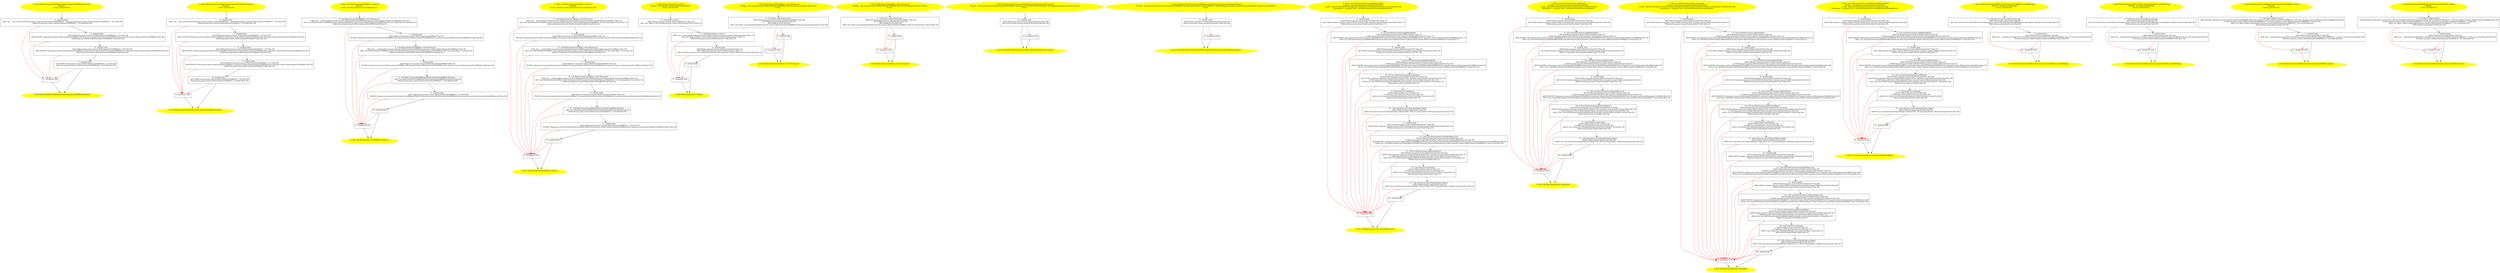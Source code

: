 /* @generated */
digraph cfg {
"org.junit.runners.RuleContainerTest$MRule.$values():org.junit.runners.RuleContainerTest$MRule[].1b8f86f2c10c20b7a48f2351c74151ce_1" [label="1: Start RuleContainerTest$MRule[] RuleContainerTest$MRule.$values()\nFormals: \nLocals:  $irvar0:void \n  " color=yellow style=filled]
	

	 "org.junit.runners.RuleContainerTest$MRule.$values():org.junit.runners.RuleContainerTest$MRule[].1b8f86f2c10c20b7a48f2351c74151ce_1" -> "org.junit.runners.RuleContainerTest$MRule.$values():org.junit.runners.RuleContainerTest$MRule[].1b8f86f2c10c20b7a48f2351c74151ce_4" ;
"org.junit.runners.RuleContainerTest$MRule.$values():org.junit.runners.RuleContainerTest$MRule[].1b8f86f2c10c20b7a48f2351c74151ce_2" [label="2: Exit RuleContainerTest$MRule[] RuleContainerTest$MRule.$values() \n  " color=yellow style=filled]
	

"org.junit.runners.RuleContainerTest$MRule.$values():org.junit.runners.RuleContainerTest$MRule[].1b8f86f2c10c20b7a48f2351c74151ce_3" [label="3:  exceptions sink \n  " shape="box"]
	

	 "org.junit.runners.RuleContainerTest$MRule.$values():org.junit.runners.RuleContainerTest$MRule[].1b8f86f2c10c20b7a48f2351c74151ce_3" -> "org.junit.runners.RuleContainerTest$MRule.$values():org.junit.runners.RuleContainerTest$MRule[].1b8f86f2c10c20b7a48f2351c74151ce_2" ;
"org.junit.runners.RuleContainerTest$MRule.$values():org.junit.runners.RuleContainerTest$MRule[].1b8f86f2c10c20b7a48f2351c74151ce_4" [label="4:  method_body \n   n$0=_fun___new_array(sizeof(t=org.junit.runners.RuleContainerTest$MRule*[_*_];len=[2]):org.junit.runners.RuleContainerTest$MRule*[_*_](*)) [line 60]\n  *&$irvar0:org.junit.runners.RuleContainerTest$MRule*[_*_](*)=n$0 [line 60]\n " shape="box"]
	

	 "org.junit.runners.RuleContainerTest$MRule.$values():org.junit.runners.RuleContainerTest$MRule[].1b8f86f2c10c20b7a48f2351c74151ce_4" -> "org.junit.runners.RuleContainerTest$MRule.$values():org.junit.runners.RuleContainerTest$MRule[].1b8f86f2c10c20b7a48f2351c74151ce_5" ;
	 "org.junit.runners.RuleContainerTest$MRule.$values():org.junit.runners.RuleContainerTest$MRule[].1b8f86f2c10c20b7a48f2351c74151ce_4" -> "org.junit.runners.RuleContainerTest$MRule.$values():org.junit.runners.RuleContainerTest$MRule[].1b8f86f2c10c20b7a48f2351c74151ce_3" [color="red" ];
"org.junit.runners.RuleContainerTest$MRule.$values():org.junit.runners.RuleContainerTest$MRule[].1b8f86f2c10c20b7a48f2351c74151ce_5" [label="5:  method_body \n   n$1=*&$irvar0:org.junit.runners.RuleContainerTest$MRule*[_*_](*) [line 60]\n  n$2=*&#GB<>$org.junit.runners.RuleContainerTest$MRule.M1:org.junit.runners.RuleContainerTest$MRule*(root org.junit.runners.RuleContainerTest$MRule) [line 60]\n  *n$1[0]:org.junit.runners.RuleContainerTest$MRule*=n$2 [line 60]\n " shape="box"]
	

	 "org.junit.runners.RuleContainerTest$MRule.$values():org.junit.runners.RuleContainerTest$MRule[].1b8f86f2c10c20b7a48f2351c74151ce_5" -> "org.junit.runners.RuleContainerTest$MRule.$values():org.junit.runners.RuleContainerTest$MRule[].1b8f86f2c10c20b7a48f2351c74151ce_6" ;
	 "org.junit.runners.RuleContainerTest$MRule.$values():org.junit.runners.RuleContainerTest$MRule[].1b8f86f2c10c20b7a48f2351c74151ce_5" -> "org.junit.runners.RuleContainerTest$MRule.$values():org.junit.runners.RuleContainerTest$MRule[].1b8f86f2c10c20b7a48f2351c74151ce_3" [color="red" ];
"org.junit.runners.RuleContainerTest$MRule.$values():org.junit.runners.RuleContainerTest$MRule[].1b8f86f2c10c20b7a48f2351c74151ce_6" [label="6:  method_body \n   n$3=*&$irvar0:org.junit.runners.RuleContainerTest$MRule*[_*_](*) [line 60]\n  n$4=*&#GB<>$org.junit.runners.RuleContainerTest$MRule.M2:org.junit.runners.RuleContainerTest$MRule*(root org.junit.runners.RuleContainerTest$MRule) [line 60]\n  *n$3[1]:org.junit.runners.RuleContainerTest$MRule*=n$4 [line 60]\n " shape="box"]
	

	 "org.junit.runners.RuleContainerTest$MRule.$values():org.junit.runners.RuleContainerTest$MRule[].1b8f86f2c10c20b7a48f2351c74151ce_6" -> "org.junit.runners.RuleContainerTest$MRule.$values():org.junit.runners.RuleContainerTest$MRule[].1b8f86f2c10c20b7a48f2351c74151ce_7" ;
	 "org.junit.runners.RuleContainerTest$MRule.$values():org.junit.runners.RuleContainerTest$MRule[].1b8f86f2c10c20b7a48f2351c74151ce_6" -> "org.junit.runners.RuleContainerTest$MRule.$values():org.junit.runners.RuleContainerTest$MRule[].1b8f86f2c10c20b7a48f2351c74151ce_3" [color="red" ];
"org.junit.runners.RuleContainerTest$MRule.$values():org.junit.runners.RuleContainerTest$MRule[].1b8f86f2c10c20b7a48f2351c74151ce_7" [label="7:  method_body \n   n$5=*&$irvar0:org.junit.runners.RuleContainerTest$MRule*[_*_](*) [line 60]\n  *&return:org.junit.runners.RuleContainerTest$MRule*[_*_](*)=n$5 [line 60]\n " shape="box"]
	

	 "org.junit.runners.RuleContainerTest$MRule.$values():org.junit.runners.RuleContainerTest$MRule[].1b8f86f2c10c20b7a48f2351c74151ce_7" -> "org.junit.runners.RuleContainerTest$MRule.$values():org.junit.runners.RuleContainerTest$MRule[].1b8f86f2c10c20b7a48f2351c74151ce_2" ;
	 "org.junit.runners.RuleContainerTest$MRule.$values():org.junit.runners.RuleContainerTest$MRule[].1b8f86f2c10c20b7a48f2351c74151ce_7" -> "org.junit.runners.RuleContainerTest$MRule.$values():org.junit.runners.RuleContainerTest$MRule[].1b8f86f2c10c20b7a48f2351c74151ce_3" [color="red" ];
"org.junit.runners.RuleContainerTest$Rule.$values():org.junit.runners.RuleContainerTest$Rule[].6b21cce253dfca9065455c5e46b162ed_1" [label="1: Start RuleContainerTest$Rule[] RuleContainerTest$Rule.$values()\nFormals: \nLocals:  $irvar0:void \n  " color=yellow style=filled]
	

	 "org.junit.runners.RuleContainerTest$Rule.$values():org.junit.runners.RuleContainerTest$Rule[].6b21cce253dfca9065455c5e46b162ed_1" -> "org.junit.runners.RuleContainerTest$Rule.$values():org.junit.runners.RuleContainerTest$Rule[].6b21cce253dfca9065455c5e46b162ed_4" ;
"org.junit.runners.RuleContainerTest$Rule.$values():org.junit.runners.RuleContainerTest$Rule[].6b21cce253dfca9065455c5e46b162ed_2" [label="2: Exit RuleContainerTest$Rule[] RuleContainerTest$Rule.$values() \n  " color=yellow style=filled]
	

"org.junit.runners.RuleContainerTest$Rule.$values():org.junit.runners.RuleContainerTest$Rule[].6b21cce253dfca9065455c5e46b162ed_3" [label="3:  exceptions sink \n  " shape="box"]
	

	 "org.junit.runners.RuleContainerTest$Rule.$values():org.junit.runners.RuleContainerTest$Rule[].6b21cce253dfca9065455c5e46b162ed_3" -> "org.junit.runners.RuleContainerTest$Rule.$values():org.junit.runners.RuleContainerTest$Rule[].6b21cce253dfca9065455c5e46b162ed_2" ;
"org.junit.runners.RuleContainerTest$Rule.$values():org.junit.runners.RuleContainerTest$Rule[].6b21cce253dfca9065455c5e46b162ed_4" [label="4:  method_body \n   n$0=_fun___new_array(sizeof(t=org.junit.runners.RuleContainerTest$Rule*[_*_];len=[3]):org.junit.runners.RuleContainerTest$Rule*[_*_](*)) [line 50]\n  *&$irvar0:org.junit.runners.RuleContainerTest$Rule*[_*_](*)=n$0 [line 50]\n " shape="box"]
	

	 "org.junit.runners.RuleContainerTest$Rule.$values():org.junit.runners.RuleContainerTest$Rule[].6b21cce253dfca9065455c5e46b162ed_4" -> "org.junit.runners.RuleContainerTest$Rule.$values():org.junit.runners.RuleContainerTest$Rule[].6b21cce253dfca9065455c5e46b162ed_5" ;
	 "org.junit.runners.RuleContainerTest$Rule.$values():org.junit.runners.RuleContainerTest$Rule[].6b21cce253dfca9065455c5e46b162ed_4" -> "org.junit.runners.RuleContainerTest$Rule.$values():org.junit.runners.RuleContainerTest$Rule[].6b21cce253dfca9065455c5e46b162ed_3" [color="red" ];
"org.junit.runners.RuleContainerTest$Rule.$values():org.junit.runners.RuleContainerTest$Rule[].6b21cce253dfca9065455c5e46b162ed_5" [label="5:  method_body \n   n$1=*&$irvar0:org.junit.runners.RuleContainerTest$Rule*[_*_](*) [line 50]\n  n$2=*&#GB<>$org.junit.runners.RuleContainerTest$Rule.A:org.junit.runners.RuleContainerTest$Rule*(root org.junit.runners.RuleContainerTest$Rule) [line 50]\n  *n$1[0]:org.junit.runners.RuleContainerTest$Rule*=n$2 [line 50]\n " shape="box"]
	

	 "org.junit.runners.RuleContainerTest$Rule.$values():org.junit.runners.RuleContainerTest$Rule[].6b21cce253dfca9065455c5e46b162ed_5" -> "org.junit.runners.RuleContainerTest$Rule.$values():org.junit.runners.RuleContainerTest$Rule[].6b21cce253dfca9065455c5e46b162ed_6" ;
	 "org.junit.runners.RuleContainerTest$Rule.$values():org.junit.runners.RuleContainerTest$Rule[].6b21cce253dfca9065455c5e46b162ed_5" -> "org.junit.runners.RuleContainerTest$Rule.$values():org.junit.runners.RuleContainerTest$Rule[].6b21cce253dfca9065455c5e46b162ed_3" [color="red" ];
"org.junit.runners.RuleContainerTest$Rule.$values():org.junit.runners.RuleContainerTest$Rule[].6b21cce253dfca9065455c5e46b162ed_6" [label="6:  method_body \n   n$3=*&$irvar0:org.junit.runners.RuleContainerTest$Rule*[_*_](*) [line 50]\n  n$4=*&#GB<>$org.junit.runners.RuleContainerTest$Rule.B:org.junit.runners.RuleContainerTest$Rule*(root org.junit.runners.RuleContainerTest$Rule) [line 50]\n  *n$3[1]:org.junit.runners.RuleContainerTest$Rule*=n$4 [line 50]\n " shape="box"]
	

	 "org.junit.runners.RuleContainerTest$Rule.$values():org.junit.runners.RuleContainerTest$Rule[].6b21cce253dfca9065455c5e46b162ed_6" -> "org.junit.runners.RuleContainerTest$Rule.$values():org.junit.runners.RuleContainerTest$Rule[].6b21cce253dfca9065455c5e46b162ed_7" ;
	 "org.junit.runners.RuleContainerTest$Rule.$values():org.junit.runners.RuleContainerTest$Rule[].6b21cce253dfca9065455c5e46b162ed_6" -> "org.junit.runners.RuleContainerTest$Rule.$values():org.junit.runners.RuleContainerTest$Rule[].6b21cce253dfca9065455c5e46b162ed_3" [color="red" ];
"org.junit.runners.RuleContainerTest$Rule.$values():org.junit.runners.RuleContainerTest$Rule[].6b21cce253dfca9065455c5e46b162ed_7" [label="7:  method_body \n   n$5=*&$irvar0:org.junit.runners.RuleContainerTest$Rule*[_*_](*) [line 50]\n  n$6=*&#GB<>$org.junit.runners.RuleContainerTest$Rule.C:org.junit.runners.RuleContainerTest$Rule*(root org.junit.runners.RuleContainerTest$Rule) [line 50]\n  *n$5[2]:org.junit.runners.RuleContainerTest$Rule*=n$6 [line 50]\n " shape="box"]
	

	 "org.junit.runners.RuleContainerTest$Rule.$values():org.junit.runners.RuleContainerTest$Rule[].6b21cce253dfca9065455c5e46b162ed_7" -> "org.junit.runners.RuleContainerTest$Rule.$values():org.junit.runners.RuleContainerTest$Rule[].6b21cce253dfca9065455c5e46b162ed_8" ;
	 "org.junit.runners.RuleContainerTest$Rule.$values():org.junit.runners.RuleContainerTest$Rule[].6b21cce253dfca9065455c5e46b162ed_7" -> "org.junit.runners.RuleContainerTest$Rule.$values():org.junit.runners.RuleContainerTest$Rule[].6b21cce253dfca9065455c5e46b162ed_3" [color="red" ];
"org.junit.runners.RuleContainerTest$Rule.$values():org.junit.runners.RuleContainerTest$Rule[].6b21cce253dfca9065455c5e46b162ed_8" [label="8:  method_body \n   n$7=*&$irvar0:org.junit.runners.RuleContainerTest$Rule*[_*_](*) [line 50]\n  *&return:org.junit.runners.RuleContainerTest$Rule*[_*_](*)=n$7 [line 50]\n " shape="box"]
	

	 "org.junit.runners.RuleContainerTest$Rule.$values():org.junit.runners.RuleContainerTest$Rule[].6b21cce253dfca9065455c5e46b162ed_8" -> "org.junit.runners.RuleContainerTest$Rule.$values():org.junit.runners.RuleContainerTest$Rule[].6b21cce253dfca9065455c5e46b162ed_2" ;
	 "org.junit.runners.RuleContainerTest$Rule.$values():org.junit.runners.RuleContainerTest$Rule[].6b21cce253dfca9065455c5e46b162ed_8" -> "org.junit.runners.RuleContainerTest$Rule.$values():org.junit.runners.RuleContainerTest$Rule[].6b21cce253dfca9065455c5e46b162ed_3" [color="red" ];
"org.junit.runners.RuleContainerTest$MRule.<clinit>():void.595b5ccaca44caaf05dc95ef07a65ed6_1" [label="1: Start void RuleContainerTest$MRule.<clinit>()\nFormals: \nLocals:  $irvar2:void $irvar1:void $irvar0:void \n  " color=yellow style=filled]
	

	 "org.junit.runners.RuleContainerTest$MRule.<clinit>():void.595b5ccaca44caaf05dc95ef07a65ed6_1" -> "org.junit.runners.RuleContainerTest$MRule.<clinit>():void.595b5ccaca44caaf05dc95ef07a65ed6_4" ;
"org.junit.runners.RuleContainerTest$MRule.<clinit>():void.595b5ccaca44caaf05dc95ef07a65ed6_2" [label="2: Exit void RuleContainerTest$MRule.<clinit>() \n  " color=yellow style=filled]
	

"org.junit.runners.RuleContainerTest$MRule.<clinit>():void.595b5ccaca44caaf05dc95ef07a65ed6_3" [label="3:  exceptions sink \n  " shape="box"]
	

	 "org.junit.runners.RuleContainerTest$MRule.<clinit>():void.595b5ccaca44caaf05dc95ef07a65ed6_3" -> "org.junit.runners.RuleContainerTest$MRule.<clinit>():void.595b5ccaca44caaf05dc95ef07a65ed6_2" ;
"org.junit.runners.RuleContainerTest$MRule.<clinit>():void.595b5ccaca44caaf05dc95ef07a65ed6_4" [label="4:  Call RuleContainerTest$MRule.<init>(String,int) \n   n$0=_fun___new(sizeof(t=org.junit.runners.RuleContainerTest$MRule):org.junit.runners.RuleContainerTest$MRule*) [line 61]\n  n$1=_fun_RuleContainerTest$MRule.<init>(String,int)(n$0:org.junit.runners.RuleContainerTest$MRule*,\"M1\":java.lang.Object*,0:int) [line 61]\n  *&$irvar0:org.junit.runners.RuleContainerTest$MRule*=n$0 [line 61]\n " shape="box"]
	

	 "org.junit.runners.RuleContainerTest$MRule.<clinit>():void.595b5ccaca44caaf05dc95ef07a65ed6_4" -> "org.junit.runners.RuleContainerTest$MRule.<clinit>():void.595b5ccaca44caaf05dc95ef07a65ed6_5" ;
	 "org.junit.runners.RuleContainerTest$MRule.<clinit>():void.595b5ccaca44caaf05dc95ef07a65ed6_4" -> "org.junit.runners.RuleContainerTest$MRule.<clinit>():void.595b5ccaca44caaf05dc95ef07a65ed6_3" [color="red" ];
"org.junit.runners.RuleContainerTest$MRule.<clinit>():void.595b5ccaca44caaf05dc95ef07a65ed6_5" [label="5:  method_body \n   n$2=*&$irvar0:org.junit.runners.RuleContainerTest$MRule* [line 61]\n  *&#GB<>$org.junit.runners.RuleContainerTest$MRule.M1:org.junit.runners.RuleContainerTest$MRule(root org.junit.runners.RuleContainerTest$MRule)=n$2 [line 61]\n " shape="box"]
	

	 "org.junit.runners.RuleContainerTest$MRule.<clinit>():void.595b5ccaca44caaf05dc95ef07a65ed6_5" -> "org.junit.runners.RuleContainerTest$MRule.<clinit>():void.595b5ccaca44caaf05dc95ef07a65ed6_6" ;
	 "org.junit.runners.RuleContainerTest$MRule.<clinit>():void.595b5ccaca44caaf05dc95ef07a65ed6_5" -> "org.junit.runners.RuleContainerTest$MRule.<clinit>():void.595b5ccaca44caaf05dc95ef07a65ed6_3" [color="red" ];
"org.junit.runners.RuleContainerTest$MRule.<clinit>():void.595b5ccaca44caaf05dc95ef07a65ed6_6" [label="6:  Call RuleContainerTest$MRule.<init>(String,int) \n   n$3=_fun___new(sizeof(t=org.junit.runners.RuleContainerTest$MRule):org.junit.runners.RuleContainerTest$MRule*) [line 62]\n  n$4=_fun_RuleContainerTest$MRule.<init>(String,int)(n$3:org.junit.runners.RuleContainerTest$MRule*,\"M2\":java.lang.Object*,1:int) [line 62]\n  *&$irvar1:org.junit.runners.RuleContainerTest$MRule*=n$3 [line 62]\n " shape="box"]
	

	 "org.junit.runners.RuleContainerTest$MRule.<clinit>():void.595b5ccaca44caaf05dc95ef07a65ed6_6" -> "org.junit.runners.RuleContainerTest$MRule.<clinit>():void.595b5ccaca44caaf05dc95ef07a65ed6_7" ;
	 "org.junit.runners.RuleContainerTest$MRule.<clinit>():void.595b5ccaca44caaf05dc95ef07a65ed6_6" -> "org.junit.runners.RuleContainerTest$MRule.<clinit>():void.595b5ccaca44caaf05dc95ef07a65ed6_3" [color="red" ];
"org.junit.runners.RuleContainerTest$MRule.<clinit>():void.595b5ccaca44caaf05dc95ef07a65ed6_7" [label="7:  method_body \n   n$5=*&$irvar1:org.junit.runners.RuleContainerTest$MRule* [line 62]\n  *&#GB<>$org.junit.runners.RuleContainerTest$MRule.M2:org.junit.runners.RuleContainerTest$MRule(root org.junit.runners.RuleContainerTest$MRule)=n$5 [line 62]\n " shape="box"]
	

	 "org.junit.runners.RuleContainerTest$MRule.<clinit>():void.595b5ccaca44caaf05dc95ef07a65ed6_7" -> "org.junit.runners.RuleContainerTest$MRule.<clinit>():void.595b5ccaca44caaf05dc95ef07a65ed6_8" ;
	 "org.junit.runners.RuleContainerTest$MRule.<clinit>():void.595b5ccaca44caaf05dc95ef07a65ed6_7" -> "org.junit.runners.RuleContainerTest$MRule.<clinit>():void.595b5ccaca44caaf05dc95ef07a65ed6_3" [color="red" ];
"org.junit.runners.RuleContainerTest$MRule.<clinit>():void.595b5ccaca44caaf05dc95ef07a65ed6_8" [label="8:  Call RuleContainerTest$MRule[] RuleContainerTest$MRule.$values() \n   n$6=_fun_RuleContainerTest$MRule[] RuleContainerTest$MRule.$values()() [line 60]\n  *&$irvar2:org.junit.runners.RuleContainerTest$MRule*[_*_](*)=n$6 [line 60]\n " shape="box"]
	

	 "org.junit.runners.RuleContainerTest$MRule.<clinit>():void.595b5ccaca44caaf05dc95ef07a65ed6_8" -> "org.junit.runners.RuleContainerTest$MRule.<clinit>():void.595b5ccaca44caaf05dc95ef07a65ed6_9" ;
	 "org.junit.runners.RuleContainerTest$MRule.<clinit>():void.595b5ccaca44caaf05dc95ef07a65ed6_8" -> "org.junit.runners.RuleContainerTest$MRule.<clinit>():void.595b5ccaca44caaf05dc95ef07a65ed6_3" [color="red" ];
"org.junit.runners.RuleContainerTest$MRule.<clinit>():void.595b5ccaca44caaf05dc95ef07a65ed6_9" [label="9:  method_body \n   n$7=*&$irvar2:org.junit.runners.RuleContainerTest$MRule*[_*_](*) [line 60]\n  *&#GB<>$org.junit.runners.RuleContainerTest$MRule.$VALUES:org.junit.runners.RuleContainerTest$MRule(root org.junit.runners.RuleContainerTest$MRule)=n$7 [line 60]\n " shape="box"]
	

	 "org.junit.runners.RuleContainerTest$MRule.<clinit>():void.595b5ccaca44caaf05dc95ef07a65ed6_9" -> "org.junit.runners.RuleContainerTest$MRule.<clinit>():void.595b5ccaca44caaf05dc95ef07a65ed6_10" ;
	 "org.junit.runners.RuleContainerTest$MRule.<clinit>():void.595b5ccaca44caaf05dc95ef07a65ed6_9" -> "org.junit.runners.RuleContainerTest$MRule.<clinit>():void.595b5ccaca44caaf05dc95ef07a65ed6_3" [color="red" ];
"org.junit.runners.RuleContainerTest$MRule.<clinit>():void.595b5ccaca44caaf05dc95ef07a65ed6_10" [label="10:  method_body \n  " shape="box"]
	

	 "org.junit.runners.RuleContainerTest$MRule.<clinit>():void.595b5ccaca44caaf05dc95ef07a65ed6_10" -> "org.junit.runners.RuleContainerTest$MRule.<clinit>():void.595b5ccaca44caaf05dc95ef07a65ed6_2" ;
	 "org.junit.runners.RuleContainerTest$MRule.<clinit>():void.595b5ccaca44caaf05dc95ef07a65ed6_10" -> "org.junit.runners.RuleContainerTest$MRule.<clinit>():void.595b5ccaca44caaf05dc95ef07a65ed6_3" [color="red" ];
"org.junit.runners.RuleContainerTest$Rule.<clinit>():void.8baef902729b039b29afa041b47b6300_1" [label="1: Start void RuleContainerTest$Rule.<clinit>()\nFormals: \nLocals:  $irvar3:void $irvar2:void $irvar1:void $irvar0:void \n  " color=yellow style=filled]
	

	 "org.junit.runners.RuleContainerTest$Rule.<clinit>():void.8baef902729b039b29afa041b47b6300_1" -> "org.junit.runners.RuleContainerTest$Rule.<clinit>():void.8baef902729b039b29afa041b47b6300_4" ;
"org.junit.runners.RuleContainerTest$Rule.<clinit>():void.8baef902729b039b29afa041b47b6300_2" [label="2: Exit void RuleContainerTest$Rule.<clinit>() \n  " color=yellow style=filled]
	

"org.junit.runners.RuleContainerTest$Rule.<clinit>():void.8baef902729b039b29afa041b47b6300_3" [label="3:  exceptions sink \n  " shape="box"]
	

	 "org.junit.runners.RuleContainerTest$Rule.<clinit>():void.8baef902729b039b29afa041b47b6300_3" -> "org.junit.runners.RuleContainerTest$Rule.<clinit>():void.8baef902729b039b29afa041b47b6300_2" ;
"org.junit.runners.RuleContainerTest$Rule.<clinit>():void.8baef902729b039b29afa041b47b6300_4" [label="4:  Call RuleContainerTest$Rule.<init>(String,int) \n   n$0=_fun___new(sizeof(t=org.junit.runners.RuleContainerTest$Rule):org.junit.runners.RuleContainerTest$Rule*) [line 51]\n  n$1=_fun_RuleContainerTest$Rule.<init>(String,int)(n$0:org.junit.runners.RuleContainerTest$Rule*,\"A\":java.lang.Object*,0:int) [line 51]\n  *&$irvar0:org.junit.runners.RuleContainerTest$Rule*=n$0 [line 51]\n " shape="box"]
	

	 "org.junit.runners.RuleContainerTest$Rule.<clinit>():void.8baef902729b039b29afa041b47b6300_4" -> "org.junit.runners.RuleContainerTest$Rule.<clinit>():void.8baef902729b039b29afa041b47b6300_5" ;
	 "org.junit.runners.RuleContainerTest$Rule.<clinit>():void.8baef902729b039b29afa041b47b6300_4" -> "org.junit.runners.RuleContainerTest$Rule.<clinit>():void.8baef902729b039b29afa041b47b6300_3" [color="red" ];
"org.junit.runners.RuleContainerTest$Rule.<clinit>():void.8baef902729b039b29afa041b47b6300_5" [label="5:  method_body \n   n$2=*&$irvar0:org.junit.runners.RuleContainerTest$Rule* [line 51]\n  *&#GB<>$org.junit.runners.RuleContainerTest$Rule.A:org.junit.runners.RuleContainerTest$Rule(root org.junit.runners.RuleContainerTest$Rule)=n$2 [line 51]\n " shape="box"]
	

	 "org.junit.runners.RuleContainerTest$Rule.<clinit>():void.8baef902729b039b29afa041b47b6300_5" -> "org.junit.runners.RuleContainerTest$Rule.<clinit>():void.8baef902729b039b29afa041b47b6300_6" ;
	 "org.junit.runners.RuleContainerTest$Rule.<clinit>():void.8baef902729b039b29afa041b47b6300_5" -> "org.junit.runners.RuleContainerTest$Rule.<clinit>():void.8baef902729b039b29afa041b47b6300_3" [color="red" ];
"org.junit.runners.RuleContainerTest$Rule.<clinit>():void.8baef902729b039b29afa041b47b6300_6" [label="6:  Call RuleContainerTest$Rule.<init>(String,int) \n   n$3=_fun___new(sizeof(t=org.junit.runners.RuleContainerTest$Rule):org.junit.runners.RuleContainerTest$Rule*) [line 52]\n  n$4=_fun_RuleContainerTest$Rule.<init>(String,int)(n$3:org.junit.runners.RuleContainerTest$Rule*,\"B\":java.lang.Object*,1:int) [line 52]\n  *&$irvar1:org.junit.runners.RuleContainerTest$Rule*=n$3 [line 52]\n " shape="box"]
	

	 "org.junit.runners.RuleContainerTest$Rule.<clinit>():void.8baef902729b039b29afa041b47b6300_6" -> "org.junit.runners.RuleContainerTest$Rule.<clinit>():void.8baef902729b039b29afa041b47b6300_7" ;
	 "org.junit.runners.RuleContainerTest$Rule.<clinit>():void.8baef902729b039b29afa041b47b6300_6" -> "org.junit.runners.RuleContainerTest$Rule.<clinit>():void.8baef902729b039b29afa041b47b6300_3" [color="red" ];
"org.junit.runners.RuleContainerTest$Rule.<clinit>():void.8baef902729b039b29afa041b47b6300_7" [label="7:  method_body \n   n$5=*&$irvar1:org.junit.runners.RuleContainerTest$Rule* [line 52]\n  *&#GB<>$org.junit.runners.RuleContainerTest$Rule.B:org.junit.runners.RuleContainerTest$Rule(root org.junit.runners.RuleContainerTest$Rule)=n$5 [line 52]\n " shape="box"]
	

	 "org.junit.runners.RuleContainerTest$Rule.<clinit>():void.8baef902729b039b29afa041b47b6300_7" -> "org.junit.runners.RuleContainerTest$Rule.<clinit>():void.8baef902729b039b29afa041b47b6300_8" ;
	 "org.junit.runners.RuleContainerTest$Rule.<clinit>():void.8baef902729b039b29afa041b47b6300_7" -> "org.junit.runners.RuleContainerTest$Rule.<clinit>():void.8baef902729b039b29afa041b47b6300_3" [color="red" ];
"org.junit.runners.RuleContainerTest$Rule.<clinit>():void.8baef902729b039b29afa041b47b6300_8" [label="8:  Call RuleContainerTest$Rule.<init>(String,int) \n   n$6=_fun___new(sizeof(t=org.junit.runners.RuleContainerTest$Rule):org.junit.runners.RuleContainerTest$Rule*) [line 53]\n  n$7=_fun_RuleContainerTest$Rule.<init>(String,int)(n$6:org.junit.runners.RuleContainerTest$Rule*,\"C\":java.lang.Object*,2:int) [line 53]\n  *&$irvar2:org.junit.runners.RuleContainerTest$Rule*=n$6 [line 53]\n " shape="box"]
	

	 "org.junit.runners.RuleContainerTest$Rule.<clinit>():void.8baef902729b039b29afa041b47b6300_8" -> "org.junit.runners.RuleContainerTest$Rule.<clinit>():void.8baef902729b039b29afa041b47b6300_9" ;
	 "org.junit.runners.RuleContainerTest$Rule.<clinit>():void.8baef902729b039b29afa041b47b6300_8" -> "org.junit.runners.RuleContainerTest$Rule.<clinit>():void.8baef902729b039b29afa041b47b6300_3" [color="red" ];
"org.junit.runners.RuleContainerTest$Rule.<clinit>():void.8baef902729b039b29afa041b47b6300_9" [label="9:  method_body \n   n$8=*&$irvar2:org.junit.runners.RuleContainerTest$Rule* [line 53]\n  *&#GB<>$org.junit.runners.RuleContainerTest$Rule.C:org.junit.runners.RuleContainerTest$Rule(root org.junit.runners.RuleContainerTest$Rule)=n$8 [line 53]\n " shape="box"]
	

	 "org.junit.runners.RuleContainerTest$Rule.<clinit>():void.8baef902729b039b29afa041b47b6300_9" -> "org.junit.runners.RuleContainerTest$Rule.<clinit>():void.8baef902729b039b29afa041b47b6300_10" ;
	 "org.junit.runners.RuleContainerTest$Rule.<clinit>():void.8baef902729b039b29afa041b47b6300_9" -> "org.junit.runners.RuleContainerTest$Rule.<clinit>():void.8baef902729b039b29afa041b47b6300_3" [color="red" ];
"org.junit.runners.RuleContainerTest$Rule.<clinit>():void.8baef902729b039b29afa041b47b6300_10" [label="10:  Call RuleContainerTest$Rule[] RuleContainerTest$Rule.$values() \n   n$9=_fun_RuleContainerTest$Rule[] RuleContainerTest$Rule.$values()() [line 50]\n  *&$irvar3:org.junit.runners.RuleContainerTest$Rule*[_*_](*)=n$9 [line 50]\n " shape="box"]
	

	 "org.junit.runners.RuleContainerTest$Rule.<clinit>():void.8baef902729b039b29afa041b47b6300_10" -> "org.junit.runners.RuleContainerTest$Rule.<clinit>():void.8baef902729b039b29afa041b47b6300_11" ;
	 "org.junit.runners.RuleContainerTest$Rule.<clinit>():void.8baef902729b039b29afa041b47b6300_10" -> "org.junit.runners.RuleContainerTest$Rule.<clinit>():void.8baef902729b039b29afa041b47b6300_3" [color="red" ];
"org.junit.runners.RuleContainerTest$Rule.<clinit>():void.8baef902729b039b29afa041b47b6300_11" [label="11:  method_body \n   n$10=*&$irvar3:org.junit.runners.RuleContainerTest$Rule*[_*_](*) [line 50]\n  *&#GB<>$org.junit.runners.RuleContainerTest$Rule.$VALUES:org.junit.runners.RuleContainerTest$Rule(root org.junit.runners.RuleContainerTest$Rule)=n$10 [line 50]\n " shape="box"]
	

	 "org.junit.runners.RuleContainerTest$Rule.<clinit>():void.8baef902729b039b29afa041b47b6300_11" -> "org.junit.runners.RuleContainerTest$Rule.<clinit>():void.8baef902729b039b29afa041b47b6300_12" ;
	 "org.junit.runners.RuleContainerTest$Rule.<clinit>():void.8baef902729b039b29afa041b47b6300_11" -> "org.junit.runners.RuleContainerTest$Rule.<clinit>():void.8baef902729b039b29afa041b47b6300_3" [color="red" ];
"org.junit.runners.RuleContainerTest$Rule.<clinit>():void.8baef902729b039b29afa041b47b6300_12" [label="12:  method_body \n  " shape="box"]
	

	 "org.junit.runners.RuleContainerTest$Rule.<clinit>():void.8baef902729b039b29afa041b47b6300_12" -> "org.junit.runners.RuleContainerTest$Rule.<clinit>():void.8baef902729b039b29afa041b47b6300_2" ;
	 "org.junit.runners.RuleContainerTest$Rule.<clinit>():void.8baef902729b039b29afa041b47b6300_12" -> "org.junit.runners.RuleContainerTest$Rule.<clinit>():void.8baef902729b039b29afa041b47b6300_3" [color="red" ];
"org.junit.runners.RuleContainerTest.<init>().322282ea030f1065a368c0ce147fcbfd_1" [label="1: Start RuleContainerTest.<init>()\nFormals:  this:org.junit.runners.RuleContainerTest*\nLocals:  $irvar0:void \n  " color=yellow style=filled]
	

	 "org.junit.runners.RuleContainerTest.<init>().322282ea030f1065a368c0ce147fcbfd_1" -> "org.junit.runners.RuleContainerTest.<init>().322282ea030f1065a368c0ce147fcbfd_4" ;
"org.junit.runners.RuleContainerTest.<init>().322282ea030f1065a368c0ce147fcbfd_2" [label="2: Exit RuleContainerTest.<init>() \n  " color=yellow style=filled]
	

"org.junit.runners.RuleContainerTest.<init>().322282ea030f1065a368c0ce147fcbfd_3" [label="3:  exceptions sink \n  " shape="box"]
	

	 "org.junit.runners.RuleContainerTest.<init>().322282ea030f1065a368c0ce147fcbfd_3" -> "org.junit.runners.RuleContainerTest.<init>().322282ea030f1065a368c0ce147fcbfd_2" ;
"org.junit.runners.RuleContainerTest.<init>().322282ea030f1065a368c0ce147fcbfd_4" [label="4:  Call Object.<init>() \n   n$0=*&this:org.junit.runners.RuleContainerTest* [line 12]\n  n$1=_fun_Object.<init>()(n$0:org.junit.runners.RuleContainerTest*) [line 12]\n " shape="box"]
	

	 "org.junit.runners.RuleContainerTest.<init>().322282ea030f1065a368c0ce147fcbfd_4" -> "org.junit.runners.RuleContainerTest.<init>().322282ea030f1065a368c0ce147fcbfd_5" ;
	 "org.junit.runners.RuleContainerTest.<init>().322282ea030f1065a368c0ce147fcbfd_4" -> "org.junit.runners.RuleContainerTest.<init>().322282ea030f1065a368c0ce147fcbfd_3" [color="red" ];
"org.junit.runners.RuleContainerTest.<init>().322282ea030f1065a368c0ce147fcbfd_5" [label="5:  Call RuleContainer.<init>() \n   n$2=_fun___new(sizeof(t=org.junit.runners.RuleContainer):org.junit.runners.RuleContainer*) [line 13]\n  n$3=_fun_RuleContainer.<init>()(n$2:org.junit.runners.RuleContainer*) [line 13]\n  *&$irvar0:org.junit.runners.RuleContainer*=n$2 [line 13]\n " shape="box"]
	

	 "org.junit.runners.RuleContainerTest.<init>().322282ea030f1065a368c0ce147fcbfd_5" -> "org.junit.runners.RuleContainerTest.<init>().322282ea030f1065a368c0ce147fcbfd_6" ;
	 "org.junit.runners.RuleContainerTest.<init>().322282ea030f1065a368c0ce147fcbfd_5" -> "org.junit.runners.RuleContainerTest.<init>().322282ea030f1065a368c0ce147fcbfd_3" [color="red" ];
"org.junit.runners.RuleContainerTest.<init>().322282ea030f1065a368c0ce147fcbfd_6" [label="6:  method_body \n   n$4=*&this:org.junit.runners.RuleContainerTest* [line 13]\n  n$5=*&$irvar0:org.junit.runners.RuleContainer* [line 13]\n  *n$4.container:org.junit.runners.RuleContainerTest(root org.junit.runners.RuleContainerTest)=n$5 [line 13]\n " shape="box"]
	

	 "org.junit.runners.RuleContainerTest.<init>().322282ea030f1065a368c0ce147fcbfd_6" -> "org.junit.runners.RuleContainerTest.<init>().322282ea030f1065a368c0ce147fcbfd_7" ;
	 "org.junit.runners.RuleContainerTest.<init>().322282ea030f1065a368c0ce147fcbfd_6" -> "org.junit.runners.RuleContainerTest.<init>().322282ea030f1065a368c0ce147fcbfd_3" [color="red" ];
"org.junit.runners.RuleContainerTest.<init>().322282ea030f1065a368c0ce147fcbfd_7" [label="7:  method_body \n  " shape="box"]
	

	 "org.junit.runners.RuleContainerTest.<init>().322282ea030f1065a368c0ce147fcbfd_7" -> "org.junit.runners.RuleContainerTest.<init>().322282ea030f1065a368c0ce147fcbfd_2" ;
	 "org.junit.runners.RuleContainerTest.<init>().322282ea030f1065a368c0ce147fcbfd_7" -> "org.junit.runners.RuleContainerTest.<init>().322282ea030f1065a368c0ce147fcbfd_3" [color="red" ];
"org.junit.runners.RuleContainerTest$MRule.<init>(java.lang.String,int).a96a9ad36af5ff454fd5da5d8f82892c_1" [label="1: Start RuleContainerTest$MRule.<init>(String,int)\nFormals:  this:org.junit.runners.RuleContainerTest$MRule* $bcvar1:java.lang.String* $bcvar2:int\nLocals:  \n  " color=yellow style=filled]
	

	 "org.junit.runners.RuleContainerTest$MRule.<init>(java.lang.String,int).a96a9ad36af5ff454fd5da5d8f82892c_1" -> "org.junit.runners.RuleContainerTest$MRule.<init>(java.lang.String,int).a96a9ad36af5ff454fd5da5d8f82892c_4" ;
"org.junit.runners.RuleContainerTest$MRule.<init>(java.lang.String,int).a96a9ad36af5ff454fd5da5d8f82892c_2" [label="2: Exit RuleContainerTest$MRule.<init>(String,int) \n  " color=yellow style=filled]
	

"org.junit.runners.RuleContainerTest$MRule.<init>(java.lang.String,int).a96a9ad36af5ff454fd5da5d8f82892c_3" [label="3:  exceptions sink \n  " shape="box"]
	

	 "org.junit.runners.RuleContainerTest$MRule.<init>(java.lang.String,int).a96a9ad36af5ff454fd5da5d8f82892c_3" -> "org.junit.runners.RuleContainerTest$MRule.<init>(java.lang.String,int).a96a9ad36af5ff454fd5da5d8f82892c_2" ;
"org.junit.runners.RuleContainerTest$MRule.<init>(java.lang.String,int).a96a9ad36af5ff454fd5da5d8f82892c_4" [label="4:  Call Enum.<init>(String,int) \n   n$0=*&this:org.junit.runners.RuleContainerTest$MRule* [line 60]\n  n$1=*&$bcvar1:java.lang.String* [line 60]\n  n$2=*&$bcvar2:int [line 60]\n  n$3=_fun_Enum.<init>(String,int)(n$0:org.junit.runners.RuleContainerTest$MRule*,n$1:java.lang.String*,n$2:int) [line 60]\n " shape="box"]
	

	 "org.junit.runners.RuleContainerTest$MRule.<init>(java.lang.String,int).a96a9ad36af5ff454fd5da5d8f82892c_4" -> "org.junit.runners.RuleContainerTest$MRule.<init>(java.lang.String,int).a96a9ad36af5ff454fd5da5d8f82892c_5" ;
	 "org.junit.runners.RuleContainerTest$MRule.<init>(java.lang.String,int).a96a9ad36af5ff454fd5da5d8f82892c_4" -> "org.junit.runners.RuleContainerTest$MRule.<init>(java.lang.String,int).a96a9ad36af5ff454fd5da5d8f82892c_3" [color="red" ];
"org.junit.runners.RuleContainerTest$MRule.<init>(java.lang.String,int).a96a9ad36af5ff454fd5da5d8f82892c_5" [label="5:  method_body \n  " shape="box"]
	

	 "org.junit.runners.RuleContainerTest$MRule.<init>(java.lang.String,int).a96a9ad36af5ff454fd5da5d8f82892c_5" -> "org.junit.runners.RuleContainerTest$MRule.<init>(java.lang.String,int).a96a9ad36af5ff454fd5da5d8f82892c_2" ;
	 "org.junit.runners.RuleContainerTest$MRule.<init>(java.lang.String,int).a96a9ad36af5ff454fd5da5d8f82892c_5" -> "org.junit.runners.RuleContainerTest$MRule.<init>(java.lang.String,int).a96a9ad36af5ff454fd5da5d8f82892c_3" [color="red" ];
"org.junit.runners.RuleContainerTest$Rule.<init>(java.lang.String,int).b2e90f4665cc3d817ecd3f9000342ffb_1" [label="1: Start RuleContainerTest$Rule.<init>(String,int)\nFormals:  this:org.junit.runners.RuleContainerTest$Rule* $bcvar1:java.lang.String* $bcvar2:int\nLocals:  \n  " color=yellow style=filled]
	

	 "org.junit.runners.RuleContainerTest$Rule.<init>(java.lang.String,int).b2e90f4665cc3d817ecd3f9000342ffb_1" -> "org.junit.runners.RuleContainerTest$Rule.<init>(java.lang.String,int).b2e90f4665cc3d817ecd3f9000342ffb_4" ;
"org.junit.runners.RuleContainerTest$Rule.<init>(java.lang.String,int).b2e90f4665cc3d817ecd3f9000342ffb_2" [label="2: Exit RuleContainerTest$Rule.<init>(String,int) \n  " color=yellow style=filled]
	

"org.junit.runners.RuleContainerTest$Rule.<init>(java.lang.String,int).b2e90f4665cc3d817ecd3f9000342ffb_3" [label="3:  exceptions sink \n  " shape="box"]
	

	 "org.junit.runners.RuleContainerTest$Rule.<init>(java.lang.String,int).b2e90f4665cc3d817ecd3f9000342ffb_3" -> "org.junit.runners.RuleContainerTest$Rule.<init>(java.lang.String,int).b2e90f4665cc3d817ecd3f9000342ffb_2" ;
"org.junit.runners.RuleContainerTest$Rule.<init>(java.lang.String,int).b2e90f4665cc3d817ecd3f9000342ffb_4" [label="4:  Call Enum.<init>(String,int) \n   n$0=*&this:org.junit.runners.RuleContainerTest$Rule* [line 50]\n  n$1=*&$bcvar1:java.lang.String* [line 50]\n  n$2=*&$bcvar2:int [line 50]\n  n$3=_fun_Enum.<init>(String,int)(n$0:org.junit.runners.RuleContainerTest$Rule*,n$1:java.lang.String*,n$2:int) [line 50]\n " shape="box"]
	

	 "org.junit.runners.RuleContainerTest$Rule.<init>(java.lang.String,int).b2e90f4665cc3d817ecd3f9000342ffb_4" -> "org.junit.runners.RuleContainerTest$Rule.<init>(java.lang.String,int).b2e90f4665cc3d817ecd3f9000342ffb_5" ;
	 "org.junit.runners.RuleContainerTest$Rule.<init>(java.lang.String,int).b2e90f4665cc3d817ecd3f9000342ffb_4" -> "org.junit.runners.RuleContainerTest$Rule.<init>(java.lang.String,int).b2e90f4665cc3d817ecd3f9000342ffb_3" [color="red" ];
"org.junit.runners.RuleContainerTest$Rule.<init>(java.lang.String,int).b2e90f4665cc3d817ecd3f9000342ffb_5" [label="5:  method_body \n  " shape="box"]
	

	 "org.junit.runners.RuleContainerTest$Rule.<init>(java.lang.String,int).b2e90f4665cc3d817ecd3f9000342ffb_5" -> "org.junit.runners.RuleContainerTest$Rule.<init>(java.lang.String,int).b2e90f4665cc3d817ecd3f9000342ffb_2" ;
	 "org.junit.runners.RuleContainerTest$Rule.<init>(java.lang.String,int).b2e90f4665cc3d817ecd3f9000342ffb_5" -> "org.junit.runners.RuleContainerTest$Rule.<init>(java.lang.String,int).b2e90f4665cc3d817ecd3f9000342ffb_3" [color="red" ];
"org.junit.runners.RuleContainerTest$Rule.apply(org.junit.runners.model.Statement,org.junit.runner.De.ec33580504ceee1ce4d9ddbbbf833876_1" [label="1: Start Statement RuleContainerTest$Rule.apply(Statement,Description)\nFormals:  this:org.junit.runners.RuleContainerTest$Rule* base:org.junit.runners.model.Statement* description:org.junit.runner.Description*\nLocals:  \n  " color=yellow style=filled]
	

	 "org.junit.runners.RuleContainerTest$Rule.apply(org.junit.runners.model.Statement,org.junit.runner.De.ec33580504ceee1ce4d9ddbbbf833876_1" -> "org.junit.runners.RuleContainerTest$Rule.apply(org.junit.runners.model.Statement,org.junit.runner.De.ec33580504ceee1ce4d9ddbbbf833876_4" ;
"org.junit.runners.RuleContainerTest$Rule.apply(org.junit.runners.model.Statement,org.junit.runner.De.ec33580504ceee1ce4d9ddbbbf833876_2" [label="2: Exit Statement RuleContainerTest$Rule.apply(Statement,Description) \n  " color=yellow style=filled]
	

"org.junit.runners.RuleContainerTest$Rule.apply(org.junit.runners.model.Statement,org.junit.runner.De.ec33580504ceee1ce4d9ddbbbf833876_3" [label="3:  exceptions sink \n  " shape="box"]
	

	 "org.junit.runners.RuleContainerTest$Rule.apply(org.junit.runners.model.Statement,org.junit.runner.De.ec33580504ceee1ce4d9ddbbbf833876_3" -> "org.junit.runners.RuleContainerTest$Rule.apply(org.junit.runners.model.Statement,org.junit.runner.De.ec33580504ceee1ce4d9ddbbbf833876_2" ;
"org.junit.runners.RuleContainerTest$Rule.apply(org.junit.runners.model.Statement,org.junit.runner.De.ec33580504ceee1ce4d9ddbbbf833876_4" [label="4:  method_body \n   n$0=*&base:org.junit.runners.model.Statement* [line 56]\n  *&return:org.junit.runners.model.Statement*=n$0 [line 56]\n " shape="box"]
	

	 "org.junit.runners.RuleContainerTest$Rule.apply(org.junit.runners.model.Statement,org.junit.runner.De.ec33580504ceee1ce4d9ddbbbf833876_4" -> "org.junit.runners.RuleContainerTest$Rule.apply(org.junit.runners.model.Statement,org.junit.runner.De.ec33580504ceee1ce4d9ddbbbf833876_2" ;
	 "org.junit.runners.RuleContainerTest$Rule.apply(org.junit.runners.model.Statement,org.junit.runner.De.ec33580504ceee1ce4d9ddbbbf833876_4" -> "org.junit.runners.RuleContainerTest$Rule.apply(org.junit.runners.model.Statement,org.junit.runner.De.ec33580504ceee1ce4d9ddbbbf833876_3" [color="red" ];
"org.junit.runners.RuleContainerTest$MRule.apply(org.junit.runners.model.Statement,org.junit.runners..37bbe160662250ad978e864e29b81cbf_1" [label="1: Start Statement RuleContainerTest$MRule.apply(Statement,FrameworkMethod,Object)\nFormals:  this:org.junit.runners.RuleContainerTest$MRule* base:org.junit.runners.model.Statement* method:org.junit.runners.model.FrameworkMethod* target:java.lang.Object*\nLocals:  \n  " color=yellow style=filled]
	

	 "org.junit.runners.RuleContainerTest$MRule.apply(org.junit.runners.model.Statement,org.junit.runners..37bbe160662250ad978e864e29b81cbf_1" -> "org.junit.runners.RuleContainerTest$MRule.apply(org.junit.runners.model.Statement,org.junit.runners..37bbe160662250ad978e864e29b81cbf_4" ;
"org.junit.runners.RuleContainerTest$MRule.apply(org.junit.runners.model.Statement,org.junit.runners..37bbe160662250ad978e864e29b81cbf_2" [label="2: Exit Statement RuleContainerTest$MRule.apply(Statement,FrameworkMethod,Object) \n  " color=yellow style=filled]
	

"org.junit.runners.RuleContainerTest$MRule.apply(org.junit.runners.model.Statement,org.junit.runners..37bbe160662250ad978e864e29b81cbf_3" [label="3:  exceptions sink \n  " shape="box"]
	

	 "org.junit.runners.RuleContainerTest$MRule.apply(org.junit.runners.model.Statement,org.junit.runners..37bbe160662250ad978e864e29b81cbf_3" -> "org.junit.runners.RuleContainerTest$MRule.apply(org.junit.runners.model.Statement,org.junit.runners..37bbe160662250ad978e864e29b81cbf_2" ;
"org.junit.runners.RuleContainerTest$MRule.apply(org.junit.runners.model.Statement,org.junit.runners..37bbe160662250ad978e864e29b81cbf_4" [label="4:  method_body \n   n$0=*&base:org.junit.runners.model.Statement* [line 65]\n  *&return:org.junit.runners.model.Statement*=n$0 [line 65]\n " shape="box"]
	

	 "org.junit.runners.RuleContainerTest$MRule.apply(org.junit.runners.model.Statement,org.junit.runners..37bbe160662250ad978e864e29b81cbf_4" -> "org.junit.runners.RuleContainerTest$MRule.apply(org.junit.runners.model.Statement,org.junit.runners..37bbe160662250ad978e864e29b81cbf_2" ;
	 "org.junit.runners.RuleContainerTest$MRule.apply(org.junit.runners.model.Statement,org.junit.runners..37bbe160662250ad978e864e29b81cbf_4" -> "org.junit.runners.RuleContainerTest$MRule.apply(org.junit.runners.model.Statement,org.junit.runners..37bbe160662250ad978e864e29b81cbf_3" [color="red" ];
"org.junit.runners.RuleContainerTest.methodRulesOnly():void.87c547181d1a1a740a23038cceca0209_1" [label="1: Start void RuleContainerTest.methodRulesOnly()\nFormals:  this:org.junit.runners.RuleContainerTest*\nLocals:  $irvar6:void $irvar5:void $irvar4:void $irvar3:void $irvar2:void $irvar1:void $irvar0:void\nAnnotation: <_org.junit.Test> void RuleContainerTest.methodRulesOnly()() \n  " color=yellow style=filled]
	

	 "org.junit.runners.RuleContainerTest.methodRulesOnly():void.87c547181d1a1a740a23038cceca0209_1" -> "org.junit.runners.RuleContainerTest.methodRulesOnly():void.87c547181d1a1a740a23038cceca0209_4" ;
"org.junit.runners.RuleContainerTest.methodRulesOnly():void.87c547181d1a1a740a23038cceca0209_2" [label="2: Exit void RuleContainerTest.methodRulesOnly() \n  " color=yellow style=filled]
	

"org.junit.runners.RuleContainerTest.methodRulesOnly():void.87c547181d1a1a740a23038cceca0209_3" [label="3:  exceptions sink \n  " shape="box"]
	

	 "org.junit.runners.RuleContainerTest.methodRulesOnly():void.87c547181d1a1a740a23038cceca0209_3" -> "org.junit.runners.RuleContainerTest.methodRulesOnly():void.87c547181d1a1a740a23038cceca0209_2" ;
"org.junit.runners.RuleContainerTest.methodRulesOnly():void.87c547181d1a1a740a23038cceca0209_4" [label="4:  method_body \n   n$0=*&this:org.junit.runners.RuleContainerTest* [line 17]\n  n$1=*n$0.container:org.junit.runners.RuleContainer*(root org.junit.runners.RuleContainerTest) [line 17]\n  *&$irvar0:org.junit.runners.RuleContainer*=n$1 [line 17]\n " shape="box"]
	

	 "org.junit.runners.RuleContainerTest.methodRulesOnly():void.87c547181d1a1a740a23038cceca0209_4" -> "org.junit.runners.RuleContainerTest.methodRulesOnly():void.87c547181d1a1a740a23038cceca0209_5" ;
	 "org.junit.runners.RuleContainerTest.methodRulesOnly():void.87c547181d1a1a740a23038cceca0209_4" -> "org.junit.runners.RuleContainerTest.methodRulesOnly():void.87c547181d1a1a740a23038cceca0209_3" [color="red" ];
"org.junit.runners.RuleContainerTest.methodRulesOnly():void.87c547181d1a1a740a23038cceca0209_5" [label="5:  Call void RuleContainer.add(MethodRule) \n   n$2=*&$irvar0:org.junit.runners.RuleContainer* [line 17]\n  _=*n$2:org.junit.runners.RuleContainer*(root org.junit.runners.RuleContainer) [line 17]\n  n$4=*&#GB<>$org.junit.runners.RuleContainerTest$MRule.M1:org.junit.runners.RuleContainerTest$MRule*(root org.junit.runners.RuleContainerTest$MRule) [line 17]\n  n$5=_fun_void RuleContainer.add(MethodRule)(n$2:org.junit.runners.RuleContainer*,n$4:org.junit.runners.RuleContainerTest$MRule*) virtual [line 17]\n " shape="box"]
	

	 "org.junit.runners.RuleContainerTest.methodRulesOnly():void.87c547181d1a1a740a23038cceca0209_5" -> "org.junit.runners.RuleContainerTest.methodRulesOnly():void.87c547181d1a1a740a23038cceca0209_6" ;
	 "org.junit.runners.RuleContainerTest.methodRulesOnly():void.87c547181d1a1a740a23038cceca0209_5" -> "org.junit.runners.RuleContainerTest.methodRulesOnly():void.87c547181d1a1a740a23038cceca0209_3" [color="red" ];
"org.junit.runners.RuleContainerTest.methodRulesOnly():void.87c547181d1a1a740a23038cceca0209_6" [label="6:  method_body \n   n$6=*&this:org.junit.runners.RuleContainerTest* [line 18]\n  n$7=*n$6.container:org.junit.runners.RuleContainer*(root org.junit.runners.RuleContainerTest) [line 18]\n  *&$irvar1:org.junit.runners.RuleContainer*=n$7 [line 18]\n " shape="box"]
	

	 "org.junit.runners.RuleContainerTest.methodRulesOnly():void.87c547181d1a1a740a23038cceca0209_6" -> "org.junit.runners.RuleContainerTest.methodRulesOnly():void.87c547181d1a1a740a23038cceca0209_7" ;
	 "org.junit.runners.RuleContainerTest.methodRulesOnly():void.87c547181d1a1a740a23038cceca0209_6" -> "org.junit.runners.RuleContainerTest.methodRulesOnly():void.87c547181d1a1a740a23038cceca0209_3" [color="red" ];
"org.junit.runners.RuleContainerTest.methodRulesOnly():void.87c547181d1a1a740a23038cceca0209_7" [label="7:  Call void RuleContainer.add(MethodRule) \n   n$8=*&$irvar1:org.junit.runners.RuleContainer* [line 18]\n  _=*n$8:org.junit.runners.RuleContainer*(root org.junit.runners.RuleContainer) [line 18]\n  n$10=*&#GB<>$org.junit.runners.RuleContainerTest$MRule.M2:org.junit.runners.RuleContainerTest$MRule*(root org.junit.runners.RuleContainerTest$MRule) [line 18]\n  n$11=_fun_void RuleContainer.add(MethodRule)(n$8:org.junit.runners.RuleContainer*,n$10:org.junit.runners.RuleContainerTest$MRule*) virtual [line 18]\n " shape="box"]
	

	 "org.junit.runners.RuleContainerTest.methodRulesOnly():void.87c547181d1a1a740a23038cceca0209_7" -> "org.junit.runners.RuleContainerTest.methodRulesOnly():void.87c547181d1a1a740a23038cceca0209_8" ;
	 "org.junit.runners.RuleContainerTest.methodRulesOnly():void.87c547181d1a1a740a23038cceca0209_7" -> "org.junit.runners.RuleContainerTest.methodRulesOnly():void.87c547181d1a1a740a23038cceca0209_3" [color="red" ];
"org.junit.runners.RuleContainerTest.methodRulesOnly():void.87c547181d1a1a740a23038cceca0209_8" [label="8:  Call List RuleContainer.getSortedRules() \n   n$12=*&this:org.junit.runners.RuleContainerTest* [line 19]\n  n$13=*n$12.container:org.junit.runners.RuleContainer*(root org.junit.runners.RuleContainerTest) [line 19]\n  _=*n$13:org.junit.runners.RuleContainer*(root org.junit.runners.RuleContainer) [line 19]\n  n$15=_fun_List RuleContainer.getSortedRules()(n$13:org.junit.runners.RuleContainer*) virtual [line 19]\n  *&$irvar2:java.util.List*=n$15 [line 19]\n " shape="box"]
	

	 "org.junit.runners.RuleContainerTest.methodRulesOnly():void.87c547181d1a1a740a23038cceca0209_8" -> "org.junit.runners.RuleContainerTest.methodRulesOnly():void.87c547181d1a1a740a23038cceca0209_9" ;
	 "org.junit.runners.RuleContainerTest.methodRulesOnly():void.87c547181d1a1a740a23038cceca0209_8" -> "org.junit.runners.RuleContainerTest.methodRulesOnly():void.87c547181d1a1a740a23038cceca0209_3" [color="red" ];
"org.junit.runners.RuleContainerTest.methodRulesOnly():void.87c547181d1a1a740a23038cceca0209_9" [label="9:  Call String List.toString() \n   n$16=*&$irvar2:java.util.List* [line 19]\n  _=*n$16:java.util.List*(root java.util.List) [line 19]\n  n$18=_fun_String List.toString()(n$16:java.util.List*) interface virtual [line 19]\n  *&$irvar3:java.lang.String*=n$18 [line 19]\n " shape="box"]
	

	 "org.junit.runners.RuleContainerTest.methodRulesOnly():void.87c547181d1a1a740a23038cceca0209_9" -> "org.junit.runners.RuleContainerTest.methodRulesOnly():void.87c547181d1a1a740a23038cceca0209_10" ;
	 "org.junit.runners.RuleContainerTest.methodRulesOnly():void.87c547181d1a1a740a23038cceca0209_9" -> "org.junit.runners.RuleContainerTest.methodRulesOnly():void.87c547181d1a1a740a23038cceca0209_3" [color="red" ];
"org.junit.runners.RuleContainerTest.methodRulesOnly():void.87c547181d1a1a740a23038cceca0209_10" [label="10:  Call void Assert.assertEquals(Object,Object) \n   n$19=*&$irvar3:java.lang.String* [line 19]\n  n$20=_fun_void Assert.assertEquals(Object,Object)(\"[M1, M2]\":java.lang.Object*,n$19:java.lang.String*) [line 19]\n " shape="box"]
	

	 "org.junit.runners.RuleContainerTest.methodRulesOnly():void.87c547181d1a1a740a23038cceca0209_10" -> "org.junit.runners.RuleContainerTest.methodRulesOnly():void.87c547181d1a1a740a23038cceca0209_11" ;
	 "org.junit.runners.RuleContainerTest.methodRulesOnly():void.87c547181d1a1a740a23038cceca0209_10" -> "org.junit.runners.RuleContainerTest.methodRulesOnly():void.87c547181d1a1a740a23038cceca0209_3" [color="red" ];
"org.junit.runners.RuleContainerTest.methodRulesOnly():void.87c547181d1a1a740a23038cceca0209_11" [label="11:  method_body \n   n$21=*&this:org.junit.runners.RuleContainerTest* [line 20]\n  n$22=*n$21.container:org.junit.runners.RuleContainer*(root org.junit.runners.RuleContainerTest) [line 20]\n  *&$irvar4:org.junit.runners.RuleContainer*=n$22 [line 20]\n " shape="box"]
	

	 "org.junit.runners.RuleContainerTest.methodRulesOnly():void.87c547181d1a1a740a23038cceca0209_11" -> "org.junit.runners.RuleContainerTest.methodRulesOnly():void.87c547181d1a1a740a23038cceca0209_12" ;
	 "org.junit.runners.RuleContainerTest.methodRulesOnly():void.87c547181d1a1a740a23038cceca0209_11" -> "org.junit.runners.RuleContainerTest.methodRulesOnly():void.87c547181d1a1a740a23038cceca0209_3" [color="red" ];
"org.junit.runners.RuleContainerTest.methodRulesOnly():void.87c547181d1a1a740a23038cceca0209_12" [label="12:  Call void RuleContainer.setOrder(Object,int) \n   n$23=*&$irvar4:org.junit.runners.RuleContainer* [line 20]\n  _=*n$23:org.junit.runners.RuleContainer*(root org.junit.runners.RuleContainer) [line 20]\n  n$25=*&#GB<>$org.junit.runners.RuleContainerTest$MRule.M2:org.junit.runners.RuleContainerTest$MRule*(root org.junit.runners.RuleContainerTest$MRule) [line 20]\n  n$26=_fun_void RuleContainer.setOrder(Object,int)(n$23:org.junit.runners.RuleContainer*,n$25:org.junit.runners.RuleContainerTest$MRule*,1:int) virtual [line 20]\n " shape="box"]
	

	 "org.junit.runners.RuleContainerTest.methodRulesOnly():void.87c547181d1a1a740a23038cceca0209_12" -> "org.junit.runners.RuleContainerTest.methodRulesOnly():void.87c547181d1a1a740a23038cceca0209_13" ;
	 "org.junit.runners.RuleContainerTest.methodRulesOnly():void.87c547181d1a1a740a23038cceca0209_12" -> "org.junit.runners.RuleContainerTest.methodRulesOnly():void.87c547181d1a1a740a23038cceca0209_3" [color="red" ];
"org.junit.runners.RuleContainerTest.methodRulesOnly():void.87c547181d1a1a740a23038cceca0209_13" [label="13:  Call List RuleContainer.getSortedRules() \n   n$27=*&this:org.junit.runners.RuleContainerTest* [line 21]\n  n$28=*n$27.container:org.junit.runners.RuleContainer*(root org.junit.runners.RuleContainerTest) [line 21]\n  _=*n$28:org.junit.runners.RuleContainer*(root org.junit.runners.RuleContainer) [line 21]\n  n$30=_fun_List RuleContainer.getSortedRules()(n$28:org.junit.runners.RuleContainer*) virtual [line 21]\n  *&$irvar5:java.util.List*=n$30 [line 21]\n " shape="box"]
	

	 "org.junit.runners.RuleContainerTest.methodRulesOnly():void.87c547181d1a1a740a23038cceca0209_13" -> "org.junit.runners.RuleContainerTest.methodRulesOnly():void.87c547181d1a1a740a23038cceca0209_14" ;
	 "org.junit.runners.RuleContainerTest.methodRulesOnly():void.87c547181d1a1a740a23038cceca0209_13" -> "org.junit.runners.RuleContainerTest.methodRulesOnly():void.87c547181d1a1a740a23038cceca0209_3" [color="red" ];
"org.junit.runners.RuleContainerTest.methodRulesOnly():void.87c547181d1a1a740a23038cceca0209_14" [label="14:  Call String List.toString() \n   n$31=*&$irvar5:java.util.List* [line 21]\n  _=*n$31:java.util.List*(root java.util.List) [line 21]\n  n$33=_fun_String List.toString()(n$31:java.util.List*) interface virtual [line 21]\n  *&$irvar6:java.lang.String*=n$33 [line 21]\n " shape="box"]
	

	 "org.junit.runners.RuleContainerTest.methodRulesOnly():void.87c547181d1a1a740a23038cceca0209_14" -> "org.junit.runners.RuleContainerTest.methodRulesOnly():void.87c547181d1a1a740a23038cceca0209_15" ;
	 "org.junit.runners.RuleContainerTest.methodRulesOnly():void.87c547181d1a1a740a23038cceca0209_14" -> "org.junit.runners.RuleContainerTest.methodRulesOnly():void.87c547181d1a1a740a23038cceca0209_3" [color="red" ];
"org.junit.runners.RuleContainerTest.methodRulesOnly():void.87c547181d1a1a740a23038cceca0209_15" [label="15:  Call void Assert.assertEquals(Object,Object) \n   n$34=*&$irvar6:java.lang.String* [line 21]\n  n$35=_fun_void Assert.assertEquals(Object,Object)(\"[M2, M1]\":java.lang.Object*,n$34:java.lang.String*) [line 21]\n " shape="box"]
	

	 "org.junit.runners.RuleContainerTest.methodRulesOnly():void.87c547181d1a1a740a23038cceca0209_15" -> "org.junit.runners.RuleContainerTest.methodRulesOnly():void.87c547181d1a1a740a23038cceca0209_16" ;
	 "org.junit.runners.RuleContainerTest.methodRulesOnly():void.87c547181d1a1a740a23038cceca0209_15" -> "org.junit.runners.RuleContainerTest.methodRulesOnly():void.87c547181d1a1a740a23038cceca0209_3" [color="red" ];
"org.junit.runners.RuleContainerTest.methodRulesOnly():void.87c547181d1a1a740a23038cceca0209_16" [label="16:  method_body \n  " shape="box"]
	

	 "org.junit.runners.RuleContainerTest.methodRulesOnly():void.87c547181d1a1a740a23038cceca0209_16" -> "org.junit.runners.RuleContainerTest.methodRulesOnly():void.87c547181d1a1a740a23038cceca0209_2" ;
	 "org.junit.runners.RuleContainerTest.methodRulesOnly():void.87c547181d1a1a740a23038cceca0209_16" -> "org.junit.runners.RuleContainerTest.methodRulesOnly():void.87c547181d1a1a740a23038cceca0209_3" [color="red" ];
"org.junit.runners.RuleContainerTest.ordering1():void.350db100efdfe72850e7bece22b82e9a_1" [label="1: Start void RuleContainerTest.ordering1()\nFormals:  this:org.junit.runners.RuleContainerTest*\nLocals:  $irvar4:void $irvar3:void $irvar2:void $irvar1:void $irvar0:void\nAnnotation: <_org.junit.Test> void RuleContainerTest.ordering1()() \n  " color=yellow style=filled]
	

	 "org.junit.runners.RuleContainerTest.ordering1():void.350db100efdfe72850e7bece22b82e9a_1" -> "org.junit.runners.RuleContainerTest.ordering1():void.350db100efdfe72850e7bece22b82e9a_4" ;
"org.junit.runners.RuleContainerTest.ordering1():void.350db100efdfe72850e7bece22b82e9a_2" [label="2: Exit void RuleContainerTest.ordering1() \n  " color=yellow style=filled]
	

"org.junit.runners.RuleContainerTest.ordering1():void.350db100efdfe72850e7bece22b82e9a_3" [label="3:  exceptions sink \n  " shape="box"]
	

	 "org.junit.runners.RuleContainerTest.ordering1():void.350db100efdfe72850e7bece22b82e9a_3" -> "org.junit.runners.RuleContainerTest.ordering1():void.350db100efdfe72850e7bece22b82e9a_2" ;
"org.junit.runners.RuleContainerTest.ordering1():void.350db100efdfe72850e7bece22b82e9a_4" [label="4:  method_body \n   n$0=*&this:org.junit.runners.RuleContainerTest* [line 33]\n  n$1=*n$0.container:org.junit.runners.RuleContainer*(root org.junit.runners.RuleContainerTest) [line 33]\n  *&$irvar0:org.junit.runners.RuleContainer*=n$1 [line 33]\n " shape="box"]
	

	 "org.junit.runners.RuleContainerTest.ordering1():void.350db100efdfe72850e7bece22b82e9a_4" -> "org.junit.runners.RuleContainerTest.ordering1():void.350db100efdfe72850e7bece22b82e9a_5" ;
	 "org.junit.runners.RuleContainerTest.ordering1():void.350db100efdfe72850e7bece22b82e9a_4" -> "org.junit.runners.RuleContainerTest.ordering1():void.350db100efdfe72850e7bece22b82e9a_3" [color="red" ];
"org.junit.runners.RuleContainerTest.ordering1():void.350db100efdfe72850e7bece22b82e9a_5" [label="5:  Call void RuleContainer.add(MethodRule) \n   n$2=*&$irvar0:org.junit.runners.RuleContainer* [line 33]\n  _=*n$2:org.junit.runners.RuleContainer*(root org.junit.runners.RuleContainer) [line 33]\n  n$4=*&#GB<>$org.junit.runners.RuleContainerTest$MRule.M1:org.junit.runners.RuleContainerTest$MRule*(root org.junit.runners.RuleContainerTest$MRule) [line 33]\n  n$5=_fun_void RuleContainer.add(MethodRule)(n$2:org.junit.runners.RuleContainer*,n$4:org.junit.runners.RuleContainerTest$MRule*) virtual [line 33]\n " shape="box"]
	

	 "org.junit.runners.RuleContainerTest.ordering1():void.350db100efdfe72850e7bece22b82e9a_5" -> "org.junit.runners.RuleContainerTest.ordering1():void.350db100efdfe72850e7bece22b82e9a_6" ;
	 "org.junit.runners.RuleContainerTest.ordering1():void.350db100efdfe72850e7bece22b82e9a_5" -> "org.junit.runners.RuleContainerTest.ordering1():void.350db100efdfe72850e7bece22b82e9a_3" [color="red" ];
"org.junit.runners.RuleContainerTest.ordering1():void.350db100efdfe72850e7bece22b82e9a_6" [label="6:  method_body \n   n$6=*&this:org.junit.runners.RuleContainerTest* [line 34]\n  n$7=*n$6.container:org.junit.runners.RuleContainer*(root org.junit.runners.RuleContainerTest) [line 34]\n  *&$irvar1:org.junit.runners.RuleContainer*=n$7 [line 34]\n " shape="box"]
	

	 "org.junit.runners.RuleContainerTest.ordering1():void.350db100efdfe72850e7bece22b82e9a_6" -> "org.junit.runners.RuleContainerTest.ordering1():void.350db100efdfe72850e7bece22b82e9a_7" ;
	 "org.junit.runners.RuleContainerTest.ordering1():void.350db100efdfe72850e7bece22b82e9a_6" -> "org.junit.runners.RuleContainerTest.ordering1():void.350db100efdfe72850e7bece22b82e9a_3" [color="red" ];
"org.junit.runners.RuleContainerTest.ordering1():void.350db100efdfe72850e7bece22b82e9a_7" [label="7:  Call void RuleContainer.add(TestRule) \n   n$8=*&$irvar1:org.junit.runners.RuleContainer* [line 34]\n  _=*n$8:org.junit.runners.RuleContainer*(root org.junit.runners.RuleContainer) [line 34]\n  n$10=*&#GB<>$org.junit.runners.RuleContainerTest$Rule.A:org.junit.runners.RuleContainerTest$Rule*(root org.junit.runners.RuleContainerTest$Rule) [line 34]\n  n$11=_fun_void RuleContainer.add(TestRule)(n$8:org.junit.runners.RuleContainer*,n$10:org.junit.runners.RuleContainerTest$Rule*) virtual [line 34]\n " shape="box"]
	

	 "org.junit.runners.RuleContainerTest.ordering1():void.350db100efdfe72850e7bece22b82e9a_7" -> "org.junit.runners.RuleContainerTest.ordering1():void.350db100efdfe72850e7bece22b82e9a_8" ;
	 "org.junit.runners.RuleContainerTest.ordering1():void.350db100efdfe72850e7bece22b82e9a_7" -> "org.junit.runners.RuleContainerTest.ordering1():void.350db100efdfe72850e7bece22b82e9a_3" [color="red" ];
"org.junit.runners.RuleContainerTest.ordering1():void.350db100efdfe72850e7bece22b82e9a_8" [label="8:  method_body \n   n$12=*&this:org.junit.runners.RuleContainerTest* [line 35]\n  n$13=*n$12.container:org.junit.runners.RuleContainer*(root org.junit.runners.RuleContainerTest) [line 35]\n  *&$irvar2:org.junit.runners.RuleContainer*=n$13 [line 35]\n " shape="box"]
	

	 "org.junit.runners.RuleContainerTest.ordering1():void.350db100efdfe72850e7bece22b82e9a_8" -> "org.junit.runners.RuleContainerTest.ordering1():void.350db100efdfe72850e7bece22b82e9a_9" ;
	 "org.junit.runners.RuleContainerTest.ordering1():void.350db100efdfe72850e7bece22b82e9a_8" -> "org.junit.runners.RuleContainerTest.ordering1():void.350db100efdfe72850e7bece22b82e9a_3" [color="red" ];
"org.junit.runners.RuleContainerTest.ordering1():void.350db100efdfe72850e7bece22b82e9a_9" [label="9:  Call void RuleContainer.setOrder(Object,int) \n   n$14=*&$irvar2:org.junit.runners.RuleContainer* [line 35]\n  _=*n$14:org.junit.runners.RuleContainer*(root org.junit.runners.RuleContainer) [line 35]\n  n$16=*&#GB<>$org.junit.runners.RuleContainerTest$Rule.A:org.junit.runners.RuleContainerTest$Rule*(root org.junit.runners.RuleContainerTest$Rule) [line 35]\n  n$17=_fun_void RuleContainer.setOrder(Object,int)(n$14:org.junit.runners.RuleContainer*,n$16:org.junit.runners.RuleContainerTest$Rule*,1:int) virtual [line 35]\n " shape="box"]
	

	 "org.junit.runners.RuleContainerTest.ordering1():void.350db100efdfe72850e7bece22b82e9a_9" -> "org.junit.runners.RuleContainerTest.ordering1():void.350db100efdfe72850e7bece22b82e9a_10" ;
	 "org.junit.runners.RuleContainerTest.ordering1():void.350db100efdfe72850e7bece22b82e9a_9" -> "org.junit.runners.RuleContainerTest.ordering1():void.350db100efdfe72850e7bece22b82e9a_3" [color="red" ];
"org.junit.runners.RuleContainerTest.ordering1():void.350db100efdfe72850e7bece22b82e9a_10" [label="10:  Call List RuleContainer.getSortedRules() \n   n$18=*&this:org.junit.runners.RuleContainerTest* [line 36]\n  n$19=*n$18.container:org.junit.runners.RuleContainer*(root org.junit.runners.RuleContainerTest) [line 36]\n  _=*n$19:org.junit.runners.RuleContainer*(root org.junit.runners.RuleContainer) [line 36]\n  n$21=_fun_List RuleContainer.getSortedRules()(n$19:org.junit.runners.RuleContainer*) virtual [line 36]\n  *&$irvar3:java.util.List*=n$21 [line 36]\n " shape="box"]
	

	 "org.junit.runners.RuleContainerTest.ordering1():void.350db100efdfe72850e7bece22b82e9a_10" -> "org.junit.runners.RuleContainerTest.ordering1():void.350db100efdfe72850e7bece22b82e9a_11" ;
	 "org.junit.runners.RuleContainerTest.ordering1():void.350db100efdfe72850e7bece22b82e9a_10" -> "org.junit.runners.RuleContainerTest.ordering1():void.350db100efdfe72850e7bece22b82e9a_3" [color="red" ];
"org.junit.runners.RuleContainerTest.ordering1():void.350db100efdfe72850e7bece22b82e9a_11" [label="11:  Call String List.toString() \n   n$22=*&$irvar3:java.util.List* [line 36]\n  _=*n$22:java.util.List*(root java.util.List) [line 36]\n  n$24=_fun_String List.toString()(n$22:java.util.List*) interface virtual [line 36]\n  *&$irvar4:java.lang.String*=n$24 [line 36]\n " shape="box"]
	

	 "org.junit.runners.RuleContainerTest.ordering1():void.350db100efdfe72850e7bece22b82e9a_11" -> "org.junit.runners.RuleContainerTest.ordering1():void.350db100efdfe72850e7bece22b82e9a_12" ;
	 "org.junit.runners.RuleContainerTest.ordering1():void.350db100efdfe72850e7bece22b82e9a_11" -> "org.junit.runners.RuleContainerTest.ordering1():void.350db100efdfe72850e7bece22b82e9a_3" [color="red" ];
"org.junit.runners.RuleContainerTest.ordering1():void.350db100efdfe72850e7bece22b82e9a_12" [label="12:  Call void Assert.assertEquals(Object,Object) \n   n$25=*&$irvar4:java.lang.String* [line 36]\n  n$26=_fun_void Assert.assertEquals(Object,Object)(\"[A, M1]\":java.lang.Object*,n$25:java.lang.String*) [line 36]\n " shape="box"]
	

	 "org.junit.runners.RuleContainerTest.ordering1():void.350db100efdfe72850e7bece22b82e9a_12" -> "org.junit.runners.RuleContainerTest.ordering1():void.350db100efdfe72850e7bece22b82e9a_13" ;
	 "org.junit.runners.RuleContainerTest.ordering1():void.350db100efdfe72850e7bece22b82e9a_12" -> "org.junit.runners.RuleContainerTest.ordering1():void.350db100efdfe72850e7bece22b82e9a_3" [color="red" ];
"org.junit.runners.RuleContainerTest.ordering1():void.350db100efdfe72850e7bece22b82e9a_13" [label="13:  method_body \n  " shape="box"]
	

	 "org.junit.runners.RuleContainerTest.ordering1():void.350db100efdfe72850e7bece22b82e9a_13" -> "org.junit.runners.RuleContainerTest.ordering1():void.350db100efdfe72850e7bece22b82e9a_2" ;
	 "org.junit.runners.RuleContainerTest.ordering1():void.350db100efdfe72850e7bece22b82e9a_13" -> "org.junit.runners.RuleContainerTest.ordering1():void.350db100efdfe72850e7bece22b82e9a_3" [color="red" ];
"org.junit.runners.RuleContainerTest.ordering2():void.1da1eb21fddb961f5a5784941ef9efc1_1" [label="1: Start void RuleContainerTest.ordering2()\nFormals:  this:org.junit.runners.RuleContainerTest*\nLocals:  $irvar8:void $irvar7:void $irvar6:void $irvar5:void $irvar4:void $irvar3:void $irvar2:void $irvar1:void $irvar0:void\nAnnotation: <_org.junit.Test> void RuleContainerTest.ordering2()() \n  " color=yellow style=filled]
	

	 "org.junit.runners.RuleContainerTest.ordering2():void.1da1eb21fddb961f5a5784941ef9efc1_1" -> "org.junit.runners.RuleContainerTest.ordering2():void.1da1eb21fddb961f5a5784941ef9efc1_4" ;
"org.junit.runners.RuleContainerTest.ordering2():void.1da1eb21fddb961f5a5784941ef9efc1_2" [label="2: Exit void RuleContainerTest.ordering2() \n  " color=yellow style=filled]
	

"org.junit.runners.RuleContainerTest.ordering2():void.1da1eb21fddb961f5a5784941ef9efc1_3" [label="3:  exceptions sink \n  " shape="box"]
	

	 "org.junit.runners.RuleContainerTest.ordering2():void.1da1eb21fddb961f5a5784941ef9efc1_3" -> "org.junit.runners.RuleContainerTest.ordering2():void.1da1eb21fddb961f5a5784941ef9efc1_2" ;
"org.junit.runners.RuleContainerTest.ordering2():void.1da1eb21fddb961f5a5784941ef9efc1_4" [label="4:  method_body \n   n$0=*&this:org.junit.runners.RuleContainerTest* [line 41]\n  n$1=*n$0.container:org.junit.runners.RuleContainer*(root org.junit.runners.RuleContainerTest) [line 41]\n  *&$irvar0:org.junit.runners.RuleContainer*=n$1 [line 41]\n " shape="box"]
	

	 "org.junit.runners.RuleContainerTest.ordering2():void.1da1eb21fddb961f5a5784941ef9efc1_4" -> "org.junit.runners.RuleContainerTest.ordering2():void.1da1eb21fddb961f5a5784941ef9efc1_5" ;
	 "org.junit.runners.RuleContainerTest.ordering2():void.1da1eb21fddb961f5a5784941ef9efc1_4" -> "org.junit.runners.RuleContainerTest.ordering2():void.1da1eb21fddb961f5a5784941ef9efc1_3" [color="red" ];
"org.junit.runners.RuleContainerTest.ordering2():void.1da1eb21fddb961f5a5784941ef9efc1_5" [label="5:  Call void RuleContainer.add(TestRule) \n   n$2=*&$irvar0:org.junit.runners.RuleContainer* [line 41]\n  _=*n$2:org.junit.runners.RuleContainer*(root org.junit.runners.RuleContainer) [line 41]\n  n$4=*&#GB<>$org.junit.runners.RuleContainerTest$Rule.A:org.junit.runners.RuleContainerTest$Rule*(root org.junit.runners.RuleContainerTest$Rule) [line 41]\n  n$5=_fun_void RuleContainer.add(TestRule)(n$2:org.junit.runners.RuleContainer*,n$4:org.junit.runners.RuleContainerTest$Rule*) virtual [line 41]\n " shape="box"]
	

	 "org.junit.runners.RuleContainerTest.ordering2():void.1da1eb21fddb961f5a5784941ef9efc1_5" -> "org.junit.runners.RuleContainerTest.ordering2():void.1da1eb21fddb961f5a5784941ef9efc1_6" ;
	 "org.junit.runners.RuleContainerTest.ordering2():void.1da1eb21fddb961f5a5784941ef9efc1_5" -> "org.junit.runners.RuleContainerTest.ordering2():void.1da1eb21fddb961f5a5784941ef9efc1_3" [color="red" ];
"org.junit.runners.RuleContainerTest.ordering2():void.1da1eb21fddb961f5a5784941ef9efc1_6" [label="6:  method_body \n   n$6=*&this:org.junit.runners.RuleContainerTest* [line 42]\n  n$7=*n$6.container:org.junit.runners.RuleContainer*(root org.junit.runners.RuleContainerTest) [line 42]\n  *&$irvar1:org.junit.runners.RuleContainer*=n$7 [line 42]\n " shape="box"]
	

	 "org.junit.runners.RuleContainerTest.ordering2():void.1da1eb21fddb961f5a5784941ef9efc1_6" -> "org.junit.runners.RuleContainerTest.ordering2():void.1da1eb21fddb961f5a5784941ef9efc1_7" ;
	 "org.junit.runners.RuleContainerTest.ordering2():void.1da1eb21fddb961f5a5784941ef9efc1_6" -> "org.junit.runners.RuleContainerTest.ordering2():void.1da1eb21fddb961f5a5784941ef9efc1_3" [color="red" ];
"org.junit.runners.RuleContainerTest.ordering2():void.1da1eb21fddb961f5a5784941ef9efc1_7" [label="7:  Call void RuleContainer.add(TestRule) \n   n$8=*&$irvar1:org.junit.runners.RuleContainer* [line 42]\n  _=*n$8:org.junit.runners.RuleContainer*(root org.junit.runners.RuleContainer) [line 42]\n  n$10=*&#GB<>$org.junit.runners.RuleContainerTest$Rule.B:org.junit.runners.RuleContainerTest$Rule*(root org.junit.runners.RuleContainerTest$Rule) [line 42]\n  n$11=_fun_void RuleContainer.add(TestRule)(n$8:org.junit.runners.RuleContainer*,n$10:org.junit.runners.RuleContainerTest$Rule*) virtual [line 42]\n " shape="box"]
	

	 "org.junit.runners.RuleContainerTest.ordering2():void.1da1eb21fddb961f5a5784941ef9efc1_7" -> "org.junit.runners.RuleContainerTest.ordering2():void.1da1eb21fddb961f5a5784941ef9efc1_8" ;
	 "org.junit.runners.RuleContainerTest.ordering2():void.1da1eb21fddb961f5a5784941ef9efc1_7" -> "org.junit.runners.RuleContainerTest.ordering2():void.1da1eb21fddb961f5a5784941ef9efc1_3" [color="red" ];
"org.junit.runners.RuleContainerTest.ordering2():void.1da1eb21fddb961f5a5784941ef9efc1_8" [label="8:  method_body \n   n$12=*&this:org.junit.runners.RuleContainerTest* [line 43]\n  n$13=*n$12.container:org.junit.runners.RuleContainer*(root org.junit.runners.RuleContainerTest) [line 43]\n  *&$irvar2:org.junit.runners.RuleContainer*=n$13 [line 43]\n " shape="box"]
	

	 "org.junit.runners.RuleContainerTest.ordering2():void.1da1eb21fddb961f5a5784941ef9efc1_8" -> "org.junit.runners.RuleContainerTest.ordering2():void.1da1eb21fddb961f5a5784941ef9efc1_9" ;
	 "org.junit.runners.RuleContainerTest.ordering2():void.1da1eb21fddb961f5a5784941ef9efc1_8" -> "org.junit.runners.RuleContainerTest.ordering2():void.1da1eb21fddb961f5a5784941ef9efc1_3" [color="red" ];
"org.junit.runners.RuleContainerTest.ordering2():void.1da1eb21fddb961f5a5784941ef9efc1_9" [label="9:  Call void RuleContainer.add(TestRule) \n   n$14=*&$irvar2:org.junit.runners.RuleContainer* [line 43]\n  _=*n$14:org.junit.runners.RuleContainer*(root org.junit.runners.RuleContainer) [line 43]\n  n$16=*&#GB<>$org.junit.runners.RuleContainerTest$Rule.C:org.junit.runners.RuleContainerTest$Rule*(root org.junit.runners.RuleContainerTest$Rule) [line 43]\n  n$17=_fun_void RuleContainer.add(TestRule)(n$14:org.junit.runners.RuleContainer*,n$16:org.junit.runners.RuleContainerTest$Rule*) virtual [line 43]\n " shape="box"]
	

	 "org.junit.runners.RuleContainerTest.ordering2():void.1da1eb21fddb961f5a5784941ef9efc1_9" -> "org.junit.runners.RuleContainerTest.ordering2():void.1da1eb21fddb961f5a5784941ef9efc1_10" ;
	 "org.junit.runners.RuleContainerTest.ordering2():void.1da1eb21fddb961f5a5784941ef9efc1_9" -> "org.junit.runners.RuleContainerTest.ordering2():void.1da1eb21fddb961f5a5784941ef9efc1_3" [color="red" ];
"org.junit.runners.RuleContainerTest.ordering2():void.1da1eb21fddb961f5a5784941ef9efc1_10" [label="10:  Call List RuleContainer.getSortedRules() \n   n$18=*&this:org.junit.runners.RuleContainerTest* [line 44]\n  n$19=*n$18.container:org.junit.runners.RuleContainer*(root org.junit.runners.RuleContainerTest) [line 44]\n  _=*n$19:org.junit.runners.RuleContainer*(root org.junit.runners.RuleContainer) [line 44]\n  n$21=_fun_List RuleContainer.getSortedRules()(n$19:org.junit.runners.RuleContainer*) virtual [line 44]\n  *&$irvar3:java.util.List*=n$21 [line 44]\n " shape="box"]
	

	 "org.junit.runners.RuleContainerTest.ordering2():void.1da1eb21fddb961f5a5784941ef9efc1_10" -> "org.junit.runners.RuleContainerTest.ordering2():void.1da1eb21fddb961f5a5784941ef9efc1_11" ;
	 "org.junit.runners.RuleContainerTest.ordering2():void.1da1eb21fddb961f5a5784941ef9efc1_10" -> "org.junit.runners.RuleContainerTest.ordering2():void.1da1eb21fddb961f5a5784941ef9efc1_3" [color="red" ];
"org.junit.runners.RuleContainerTest.ordering2():void.1da1eb21fddb961f5a5784941ef9efc1_11" [label="11:  Call String List.toString() \n   n$22=*&$irvar3:java.util.List* [line 44]\n  _=*n$22:java.util.List*(root java.util.List) [line 44]\n  n$24=_fun_String List.toString()(n$22:java.util.List*) interface virtual [line 44]\n  *&$irvar4:java.lang.String*=n$24 [line 44]\n " shape="box"]
	

	 "org.junit.runners.RuleContainerTest.ordering2():void.1da1eb21fddb961f5a5784941ef9efc1_11" -> "org.junit.runners.RuleContainerTest.ordering2():void.1da1eb21fddb961f5a5784941ef9efc1_12" ;
	 "org.junit.runners.RuleContainerTest.ordering2():void.1da1eb21fddb961f5a5784941ef9efc1_11" -> "org.junit.runners.RuleContainerTest.ordering2():void.1da1eb21fddb961f5a5784941ef9efc1_3" [color="red" ];
"org.junit.runners.RuleContainerTest.ordering2():void.1da1eb21fddb961f5a5784941ef9efc1_12" [label="12:  Call void Assert.assertEquals(Object,Object) \n   n$25=*&$irvar4:java.lang.String* [line 44]\n  n$26=_fun_void Assert.assertEquals(Object,Object)(\"[A, B, C]\":java.lang.Object*,n$25:java.lang.String*) [line 44]\n " shape="box"]
	

	 "org.junit.runners.RuleContainerTest.ordering2():void.1da1eb21fddb961f5a5784941ef9efc1_12" -> "org.junit.runners.RuleContainerTest.ordering2():void.1da1eb21fddb961f5a5784941ef9efc1_13" ;
	 "org.junit.runners.RuleContainerTest.ordering2():void.1da1eb21fddb961f5a5784941ef9efc1_12" -> "org.junit.runners.RuleContainerTest.ordering2():void.1da1eb21fddb961f5a5784941ef9efc1_3" [color="red" ];
"org.junit.runners.RuleContainerTest.ordering2():void.1da1eb21fddb961f5a5784941ef9efc1_13" [label="13:  method_body \n   n$27=*&this:org.junit.runners.RuleContainerTest* [line 45]\n  n$28=*n$27.container:org.junit.runners.RuleContainer*(root org.junit.runners.RuleContainerTest) [line 45]\n  *&$irvar5:org.junit.runners.RuleContainer*=n$28 [line 45]\n " shape="box"]
	

	 "org.junit.runners.RuleContainerTest.ordering2():void.1da1eb21fddb961f5a5784941ef9efc1_13" -> "org.junit.runners.RuleContainerTest.ordering2():void.1da1eb21fddb961f5a5784941ef9efc1_14" ;
	 "org.junit.runners.RuleContainerTest.ordering2():void.1da1eb21fddb961f5a5784941ef9efc1_13" -> "org.junit.runners.RuleContainerTest.ordering2():void.1da1eb21fddb961f5a5784941ef9efc1_3" [color="red" ];
"org.junit.runners.RuleContainerTest.ordering2():void.1da1eb21fddb961f5a5784941ef9efc1_14" [label="14:  Call void RuleContainer.setOrder(Object,int) \n   n$29=*&$irvar5:org.junit.runners.RuleContainer* [line 45]\n  _=*n$29:org.junit.runners.RuleContainer*(root org.junit.runners.RuleContainer) [line 45]\n  n$31=*&#GB<>$org.junit.runners.RuleContainerTest$Rule.B:org.junit.runners.RuleContainerTest$Rule*(root org.junit.runners.RuleContainerTest$Rule) [line 45]\n  n$32=_fun_void RuleContainer.setOrder(Object,int)(n$29:org.junit.runners.RuleContainer*,n$31:org.junit.runners.RuleContainerTest$Rule*,1:int) virtual [line 45]\n " shape="box"]
	

	 "org.junit.runners.RuleContainerTest.ordering2():void.1da1eb21fddb961f5a5784941ef9efc1_14" -> "org.junit.runners.RuleContainerTest.ordering2():void.1da1eb21fddb961f5a5784941ef9efc1_15" ;
	 "org.junit.runners.RuleContainerTest.ordering2():void.1da1eb21fddb961f5a5784941ef9efc1_14" -> "org.junit.runners.RuleContainerTest.ordering2():void.1da1eb21fddb961f5a5784941ef9efc1_3" [color="red" ];
"org.junit.runners.RuleContainerTest.ordering2():void.1da1eb21fddb961f5a5784941ef9efc1_15" [label="15:  method_body \n   n$33=*&this:org.junit.runners.RuleContainerTest* [line 46]\n  n$34=*n$33.container:org.junit.runners.RuleContainer*(root org.junit.runners.RuleContainerTest) [line 46]\n  *&$irvar6:org.junit.runners.RuleContainer*=n$34 [line 46]\n " shape="box"]
	

	 "org.junit.runners.RuleContainerTest.ordering2():void.1da1eb21fddb961f5a5784941ef9efc1_15" -> "org.junit.runners.RuleContainerTest.ordering2():void.1da1eb21fddb961f5a5784941ef9efc1_16" ;
	 "org.junit.runners.RuleContainerTest.ordering2():void.1da1eb21fddb961f5a5784941ef9efc1_15" -> "org.junit.runners.RuleContainerTest.ordering2():void.1da1eb21fddb961f5a5784941ef9efc1_3" [color="red" ];
"org.junit.runners.RuleContainerTest.ordering2():void.1da1eb21fddb961f5a5784941ef9efc1_16" [label="16:  Call void RuleContainer.setOrder(Object,int) \n   n$35=*&$irvar6:org.junit.runners.RuleContainer* [line 46]\n  _=*n$35:org.junit.runners.RuleContainer*(root org.junit.runners.RuleContainer) [line 46]\n  n$37=*&#GB<>$org.junit.runners.RuleContainerTest$Rule.C:org.junit.runners.RuleContainerTest$Rule*(root org.junit.runners.RuleContainerTest$Rule) [line 46]\n  n$38=_fun_void RuleContainer.setOrder(Object,int)(n$35:org.junit.runners.RuleContainer*,n$37:org.junit.runners.RuleContainerTest$Rule*,2:int) virtual [line 46]\n " shape="box"]
	

	 "org.junit.runners.RuleContainerTest.ordering2():void.1da1eb21fddb961f5a5784941ef9efc1_16" -> "org.junit.runners.RuleContainerTest.ordering2():void.1da1eb21fddb961f5a5784941ef9efc1_17" ;
	 "org.junit.runners.RuleContainerTest.ordering2():void.1da1eb21fddb961f5a5784941ef9efc1_16" -> "org.junit.runners.RuleContainerTest.ordering2():void.1da1eb21fddb961f5a5784941ef9efc1_3" [color="red" ];
"org.junit.runners.RuleContainerTest.ordering2():void.1da1eb21fddb961f5a5784941ef9efc1_17" [label="17:  Call List RuleContainer.getSortedRules() \n   n$39=*&this:org.junit.runners.RuleContainerTest* [line 47]\n  n$40=*n$39.container:org.junit.runners.RuleContainer*(root org.junit.runners.RuleContainerTest) [line 47]\n  _=*n$40:org.junit.runners.RuleContainer*(root org.junit.runners.RuleContainer) [line 47]\n  n$42=_fun_List RuleContainer.getSortedRules()(n$40:org.junit.runners.RuleContainer*) virtual [line 47]\n  *&$irvar7:java.util.List*=n$42 [line 47]\n " shape="box"]
	

	 "org.junit.runners.RuleContainerTest.ordering2():void.1da1eb21fddb961f5a5784941ef9efc1_17" -> "org.junit.runners.RuleContainerTest.ordering2():void.1da1eb21fddb961f5a5784941ef9efc1_18" ;
	 "org.junit.runners.RuleContainerTest.ordering2():void.1da1eb21fddb961f5a5784941ef9efc1_17" -> "org.junit.runners.RuleContainerTest.ordering2():void.1da1eb21fddb961f5a5784941ef9efc1_3" [color="red" ];
"org.junit.runners.RuleContainerTest.ordering2():void.1da1eb21fddb961f5a5784941ef9efc1_18" [label="18:  Call String List.toString() \n   n$43=*&$irvar7:java.util.List* [line 47]\n  _=*n$43:java.util.List*(root java.util.List) [line 47]\n  n$45=_fun_String List.toString()(n$43:java.util.List*) interface virtual [line 47]\n  *&$irvar8:java.lang.String*=n$45 [line 47]\n " shape="box"]
	

	 "org.junit.runners.RuleContainerTest.ordering2():void.1da1eb21fddb961f5a5784941ef9efc1_18" -> "org.junit.runners.RuleContainerTest.ordering2():void.1da1eb21fddb961f5a5784941ef9efc1_19" ;
	 "org.junit.runners.RuleContainerTest.ordering2():void.1da1eb21fddb961f5a5784941ef9efc1_18" -> "org.junit.runners.RuleContainerTest.ordering2():void.1da1eb21fddb961f5a5784941ef9efc1_3" [color="red" ];
"org.junit.runners.RuleContainerTest.ordering2():void.1da1eb21fddb961f5a5784941ef9efc1_19" [label="19:  Call void Assert.assertEquals(Object,Object) \n   n$46=*&$irvar8:java.lang.String* [line 47]\n  n$47=_fun_void Assert.assertEquals(Object,Object)(\"[C, B, A]\":java.lang.Object*,n$46:java.lang.String*) [line 47]\n " shape="box"]
	

	 "org.junit.runners.RuleContainerTest.ordering2():void.1da1eb21fddb961f5a5784941ef9efc1_19" -> "org.junit.runners.RuleContainerTest.ordering2():void.1da1eb21fddb961f5a5784941ef9efc1_20" ;
	 "org.junit.runners.RuleContainerTest.ordering2():void.1da1eb21fddb961f5a5784941ef9efc1_19" -> "org.junit.runners.RuleContainerTest.ordering2():void.1da1eb21fddb961f5a5784941ef9efc1_3" [color="red" ];
"org.junit.runners.RuleContainerTest.ordering2():void.1da1eb21fddb961f5a5784941ef9efc1_20" [label="20:  method_body \n  " shape="box"]
	

	 "org.junit.runners.RuleContainerTest.ordering2():void.1da1eb21fddb961f5a5784941ef9efc1_20" -> "org.junit.runners.RuleContainerTest.ordering2():void.1da1eb21fddb961f5a5784941ef9efc1_2" ;
	 "org.junit.runners.RuleContainerTest.ordering2():void.1da1eb21fddb961f5a5784941ef9efc1_20" -> "org.junit.runners.RuleContainerTest.ordering2():void.1da1eb21fddb961f5a5784941ef9efc1_3" [color="red" ];
"org.junit.runners.RuleContainerTest.testRuleAroundMethodRule():void.b18e558fabe83271d22cda03dcec4c19_1" [label="1: Start void RuleContainerTest.testRuleAroundMethodRule()\nFormals:  this:org.junit.runners.RuleContainerTest*\nLocals:  $irvar3:void $irvar2:void $irvar1:void $irvar0:void\nAnnotation: <_org.junit.Test> void RuleContainerTest.testRuleAroundMethodRule()() \n  " color=yellow style=filled]
	

	 "org.junit.runners.RuleContainerTest.testRuleAroundMethodRule():void.b18e558fabe83271d22cda03dcec4c19_1" -> "org.junit.runners.RuleContainerTest.testRuleAroundMethodRule():void.b18e558fabe83271d22cda03dcec4c19_4" ;
"org.junit.runners.RuleContainerTest.testRuleAroundMethodRule():void.b18e558fabe83271d22cda03dcec4c19_2" [label="2: Exit void RuleContainerTest.testRuleAroundMethodRule() \n  " color=yellow style=filled]
	

"org.junit.runners.RuleContainerTest.testRuleAroundMethodRule():void.b18e558fabe83271d22cda03dcec4c19_3" [label="3:  exceptions sink \n  " shape="box"]
	

	 "org.junit.runners.RuleContainerTest.testRuleAroundMethodRule():void.b18e558fabe83271d22cda03dcec4c19_3" -> "org.junit.runners.RuleContainerTest.testRuleAroundMethodRule():void.b18e558fabe83271d22cda03dcec4c19_2" ;
"org.junit.runners.RuleContainerTest.testRuleAroundMethodRule():void.b18e558fabe83271d22cda03dcec4c19_4" [label="4:  method_body \n   n$0=*&this:org.junit.runners.RuleContainerTest* [line 26]\n  n$1=*n$0.container:org.junit.runners.RuleContainer*(root org.junit.runners.RuleContainerTest) [line 26]\n  *&$irvar0:org.junit.runners.RuleContainer*=n$1 [line 26]\n " shape="box"]
	

	 "org.junit.runners.RuleContainerTest.testRuleAroundMethodRule():void.b18e558fabe83271d22cda03dcec4c19_4" -> "org.junit.runners.RuleContainerTest.testRuleAroundMethodRule():void.b18e558fabe83271d22cda03dcec4c19_5" ;
	 "org.junit.runners.RuleContainerTest.testRuleAroundMethodRule():void.b18e558fabe83271d22cda03dcec4c19_4" -> "org.junit.runners.RuleContainerTest.testRuleAroundMethodRule():void.b18e558fabe83271d22cda03dcec4c19_3" [color="red" ];
"org.junit.runners.RuleContainerTest.testRuleAroundMethodRule():void.b18e558fabe83271d22cda03dcec4c19_5" [label="5:  Call void RuleContainer.add(MethodRule) \n   n$2=*&$irvar0:org.junit.runners.RuleContainer* [line 26]\n  _=*n$2:org.junit.runners.RuleContainer*(root org.junit.runners.RuleContainer) [line 26]\n  n$4=*&#GB<>$org.junit.runners.RuleContainerTest$MRule.M1:org.junit.runners.RuleContainerTest$MRule*(root org.junit.runners.RuleContainerTest$MRule) [line 26]\n  n$5=_fun_void RuleContainer.add(MethodRule)(n$2:org.junit.runners.RuleContainer*,n$4:org.junit.runners.RuleContainerTest$MRule*) virtual [line 26]\n " shape="box"]
	

	 "org.junit.runners.RuleContainerTest.testRuleAroundMethodRule():void.b18e558fabe83271d22cda03dcec4c19_5" -> "org.junit.runners.RuleContainerTest.testRuleAroundMethodRule():void.b18e558fabe83271d22cda03dcec4c19_6" ;
	 "org.junit.runners.RuleContainerTest.testRuleAroundMethodRule():void.b18e558fabe83271d22cda03dcec4c19_5" -> "org.junit.runners.RuleContainerTest.testRuleAroundMethodRule():void.b18e558fabe83271d22cda03dcec4c19_3" [color="red" ];
"org.junit.runners.RuleContainerTest.testRuleAroundMethodRule():void.b18e558fabe83271d22cda03dcec4c19_6" [label="6:  method_body \n   n$6=*&this:org.junit.runners.RuleContainerTest* [line 27]\n  n$7=*n$6.container:org.junit.runners.RuleContainer*(root org.junit.runners.RuleContainerTest) [line 27]\n  *&$irvar1:org.junit.runners.RuleContainer*=n$7 [line 27]\n " shape="box"]
	

	 "org.junit.runners.RuleContainerTest.testRuleAroundMethodRule():void.b18e558fabe83271d22cda03dcec4c19_6" -> "org.junit.runners.RuleContainerTest.testRuleAroundMethodRule():void.b18e558fabe83271d22cda03dcec4c19_7" ;
	 "org.junit.runners.RuleContainerTest.testRuleAroundMethodRule():void.b18e558fabe83271d22cda03dcec4c19_6" -> "org.junit.runners.RuleContainerTest.testRuleAroundMethodRule():void.b18e558fabe83271d22cda03dcec4c19_3" [color="red" ];
"org.junit.runners.RuleContainerTest.testRuleAroundMethodRule():void.b18e558fabe83271d22cda03dcec4c19_7" [label="7:  Call void RuleContainer.add(TestRule) \n   n$8=*&$irvar1:org.junit.runners.RuleContainer* [line 27]\n  _=*n$8:org.junit.runners.RuleContainer*(root org.junit.runners.RuleContainer) [line 27]\n  n$10=*&#GB<>$org.junit.runners.RuleContainerTest$Rule.A:org.junit.runners.RuleContainerTest$Rule*(root org.junit.runners.RuleContainerTest$Rule) [line 27]\n  n$11=_fun_void RuleContainer.add(TestRule)(n$8:org.junit.runners.RuleContainer*,n$10:org.junit.runners.RuleContainerTest$Rule*) virtual [line 27]\n " shape="box"]
	

	 "org.junit.runners.RuleContainerTest.testRuleAroundMethodRule():void.b18e558fabe83271d22cda03dcec4c19_7" -> "org.junit.runners.RuleContainerTest.testRuleAroundMethodRule():void.b18e558fabe83271d22cda03dcec4c19_8" ;
	 "org.junit.runners.RuleContainerTest.testRuleAroundMethodRule():void.b18e558fabe83271d22cda03dcec4c19_7" -> "org.junit.runners.RuleContainerTest.testRuleAroundMethodRule():void.b18e558fabe83271d22cda03dcec4c19_3" [color="red" ];
"org.junit.runners.RuleContainerTest.testRuleAroundMethodRule():void.b18e558fabe83271d22cda03dcec4c19_8" [label="8:  Call List RuleContainer.getSortedRules() \n   n$12=*&this:org.junit.runners.RuleContainerTest* [line 28]\n  n$13=*n$12.container:org.junit.runners.RuleContainer*(root org.junit.runners.RuleContainerTest) [line 28]\n  _=*n$13:org.junit.runners.RuleContainer*(root org.junit.runners.RuleContainer) [line 28]\n  n$15=_fun_List RuleContainer.getSortedRules()(n$13:org.junit.runners.RuleContainer*) virtual [line 28]\n  *&$irvar2:java.util.List*=n$15 [line 28]\n " shape="box"]
	

	 "org.junit.runners.RuleContainerTest.testRuleAroundMethodRule():void.b18e558fabe83271d22cda03dcec4c19_8" -> "org.junit.runners.RuleContainerTest.testRuleAroundMethodRule():void.b18e558fabe83271d22cda03dcec4c19_9" ;
	 "org.junit.runners.RuleContainerTest.testRuleAroundMethodRule():void.b18e558fabe83271d22cda03dcec4c19_8" -> "org.junit.runners.RuleContainerTest.testRuleAroundMethodRule():void.b18e558fabe83271d22cda03dcec4c19_3" [color="red" ];
"org.junit.runners.RuleContainerTest.testRuleAroundMethodRule():void.b18e558fabe83271d22cda03dcec4c19_9" [label="9:  Call String List.toString() \n   n$16=*&$irvar2:java.util.List* [line 28]\n  _=*n$16:java.util.List*(root java.util.List) [line 28]\n  n$18=_fun_String List.toString()(n$16:java.util.List*) interface virtual [line 28]\n  *&$irvar3:java.lang.String*=n$18 [line 28]\n " shape="box"]
	

	 "org.junit.runners.RuleContainerTest.testRuleAroundMethodRule():void.b18e558fabe83271d22cda03dcec4c19_9" -> "org.junit.runners.RuleContainerTest.testRuleAroundMethodRule():void.b18e558fabe83271d22cda03dcec4c19_10" ;
	 "org.junit.runners.RuleContainerTest.testRuleAroundMethodRule():void.b18e558fabe83271d22cda03dcec4c19_9" -> "org.junit.runners.RuleContainerTest.testRuleAroundMethodRule():void.b18e558fabe83271d22cda03dcec4c19_3" [color="red" ];
"org.junit.runners.RuleContainerTest.testRuleAroundMethodRule():void.b18e558fabe83271d22cda03dcec4c19_10" [label="10:  Call void Assert.assertEquals(Object,Object) \n   n$19=*&$irvar3:java.lang.String* [line 28]\n  n$20=_fun_void Assert.assertEquals(Object,Object)(\"[M1, A]\":java.lang.Object*,n$19:java.lang.String*) [line 28]\n " shape="box"]
	

	 "org.junit.runners.RuleContainerTest.testRuleAroundMethodRule():void.b18e558fabe83271d22cda03dcec4c19_10" -> "org.junit.runners.RuleContainerTest.testRuleAroundMethodRule():void.b18e558fabe83271d22cda03dcec4c19_11" ;
	 "org.junit.runners.RuleContainerTest.testRuleAroundMethodRule():void.b18e558fabe83271d22cda03dcec4c19_10" -> "org.junit.runners.RuleContainerTest.testRuleAroundMethodRule():void.b18e558fabe83271d22cda03dcec4c19_3" [color="red" ];
"org.junit.runners.RuleContainerTest.testRuleAroundMethodRule():void.b18e558fabe83271d22cda03dcec4c19_11" [label="11:  method_body \n  " shape="box"]
	

	 "org.junit.runners.RuleContainerTest.testRuleAroundMethodRule():void.b18e558fabe83271d22cda03dcec4c19_11" -> "org.junit.runners.RuleContainerTest.testRuleAroundMethodRule():void.b18e558fabe83271d22cda03dcec4c19_2" ;
	 "org.junit.runners.RuleContainerTest.testRuleAroundMethodRule():void.b18e558fabe83271d22cda03dcec4c19_11" -> "org.junit.runners.RuleContainerTest.testRuleAroundMethodRule():void.b18e558fabe83271d22cda03dcec4c19_3" [color="red" ];
"org.junit.runners.RuleContainerTest$MRule.valueOf(java.lang.String):org.junit.runners.RuleContainerT.fc5dbaf39751af07af5f3aba7148240c_1" [label="1: Start RuleContainerTest$MRule RuleContainerTest$MRule.valueOf(String)\nFormals:  name:java.lang.String*\nLocals:  $irvar0:void \n  " color=yellow style=filled]
	

	 "org.junit.runners.RuleContainerTest$MRule.valueOf(java.lang.String):org.junit.runners.RuleContainerT.fc5dbaf39751af07af5f3aba7148240c_1" -> "org.junit.runners.RuleContainerTest$MRule.valueOf(java.lang.String):org.junit.runners.RuleContainerT.fc5dbaf39751af07af5f3aba7148240c_4" ;
"org.junit.runners.RuleContainerTest$MRule.valueOf(java.lang.String):org.junit.runners.RuleContainerT.fc5dbaf39751af07af5f3aba7148240c_2" [label="2: Exit RuleContainerTest$MRule RuleContainerTest$MRule.valueOf(String) \n  " color=yellow style=filled]
	

"org.junit.runners.RuleContainerTest$MRule.valueOf(java.lang.String):org.junit.runners.RuleContainerT.fc5dbaf39751af07af5f3aba7148240c_3" [label="3:  exceptions sink \n  " shape="box"]
	

	 "org.junit.runners.RuleContainerTest$MRule.valueOf(java.lang.String):org.junit.runners.RuleContainerT.fc5dbaf39751af07af5f3aba7148240c_3" -> "org.junit.runners.RuleContainerTest$MRule.valueOf(java.lang.String):org.junit.runners.RuleContainerT.fc5dbaf39751af07af5f3aba7148240c_2" ;
"org.junit.runners.RuleContainerTest$MRule.valueOf(java.lang.String):org.junit.runners.RuleContainerT.fc5dbaf39751af07af5f3aba7148240c_4" [label="4:  Call Enum Enum.valueOf(Class,String) \n   n$0=*&name:java.lang.String* [line 60]\n  n$1=_fun_Enum Enum.valueOf(Class,String)(org.junit.runners.RuleContainerTest$MRule:java.lang.Object*,n$0:java.lang.String*) [line 60]\n  *&$irvar0:java.lang.Enum*=n$1 [line 60]\n " shape="box"]
	

	 "org.junit.runners.RuleContainerTest$MRule.valueOf(java.lang.String):org.junit.runners.RuleContainerT.fc5dbaf39751af07af5f3aba7148240c_4" -> "org.junit.runners.RuleContainerTest$MRule.valueOf(java.lang.String):org.junit.runners.RuleContainerT.fc5dbaf39751af07af5f3aba7148240c_5" ;
	 "org.junit.runners.RuleContainerTest$MRule.valueOf(java.lang.String):org.junit.runners.RuleContainerT.fc5dbaf39751af07af5f3aba7148240c_4" -> "org.junit.runners.RuleContainerTest$MRule.valueOf(java.lang.String):org.junit.runners.RuleContainerT.fc5dbaf39751af07af5f3aba7148240c_3" [color="red" ];
"org.junit.runners.RuleContainerTest$MRule.valueOf(java.lang.String):org.junit.runners.RuleContainerT.fc5dbaf39751af07af5f3aba7148240c_5" [label="5:  method_body \n   n$2=*&$irvar0:java.lang.Enum* [line 60]\n  n$3=_fun___cast(n$2:java.lang.Enum*,sizeof(t=org.junit.runners.RuleContainerTest$MRule;sub_t=( sub )(cast)):void) [line 60]\n  *&return:org.junit.runners.RuleContainerTest$MRule*=n$3 [line 60]\n " shape="box"]
	

	 "org.junit.runners.RuleContainerTest$MRule.valueOf(java.lang.String):org.junit.runners.RuleContainerT.fc5dbaf39751af07af5f3aba7148240c_5" -> "org.junit.runners.RuleContainerTest$MRule.valueOf(java.lang.String):org.junit.runners.RuleContainerT.fc5dbaf39751af07af5f3aba7148240c_2" ;
	 "org.junit.runners.RuleContainerTest$MRule.valueOf(java.lang.String):org.junit.runners.RuleContainerT.fc5dbaf39751af07af5f3aba7148240c_5" -> "org.junit.runners.RuleContainerTest$MRule.valueOf(java.lang.String):org.junit.runners.RuleContainerT.fc5dbaf39751af07af5f3aba7148240c_3" [color="red" ];
"org.junit.runners.RuleContainerTest$Rule.valueOf(java.lang.String):org.junit.runners.RuleContainerTe.e55d190666f0df3e0246ae36abcaa000_1" [label="1: Start RuleContainerTest$Rule RuleContainerTest$Rule.valueOf(String)\nFormals:  name:java.lang.String*\nLocals:  $irvar0:void \n  " color=yellow style=filled]
	

	 "org.junit.runners.RuleContainerTest$Rule.valueOf(java.lang.String):org.junit.runners.RuleContainerTe.e55d190666f0df3e0246ae36abcaa000_1" -> "org.junit.runners.RuleContainerTest$Rule.valueOf(java.lang.String):org.junit.runners.RuleContainerTe.e55d190666f0df3e0246ae36abcaa000_4" ;
"org.junit.runners.RuleContainerTest$Rule.valueOf(java.lang.String):org.junit.runners.RuleContainerTe.e55d190666f0df3e0246ae36abcaa000_2" [label="2: Exit RuleContainerTest$Rule RuleContainerTest$Rule.valueOf(String) \n  " color=yellow style=filled]
	

"org.junit.runners.RuleContainerTest$Rule.valueOf(java.lang.String):org.junit.runners.RuleContainerTe.e55d190666f0df3e0246ae36abcaa000_3" [label="3:  exceptions sink \n  " shape="box"]
	

	 "org.junit.runners.RuleContainerTest$Rule.valueOf(java.lang.String):org.junit.runners.RuleContainerTe.e55d190666f0df3e0246ae36abcaa000_3" -> "org.junit.runners.RuleContainerTest$Rule.valueOf(java.lang.String):org.junit.runners.RuleContainerTe.e55d190666f0df3e0246ae36abcaa000_2" ;
"org.junit.runners.RuleContainerTest$Rule.valueOf(java.lang.String):org.junit.runners.RuleContainerTe.e55d190666f0df3e0246ae36abcaa000_4" [label="4:  Call Enum Enum.valueOf(Class,String) \n   n$0=*&name:java.lang.String* [line 50]\n  n$1=_fun_Enum Enum.valueOf(Class,String)(org.junit.runners.RuleContainerTest$Rule:java.lang.Object*,n$0:java.lang.String*) [line 50]\n  *&$irvar0:java.lang.Enum*=n$1 [line 50]\n " shape="box"]
	

	 "org.junit.runners.RuleContainerTest$Rule.valueOf(java.lang.String):org.junit.runners.RuleContainerTe.e55d190666f0df3e0246ae36abcaa000_4" -> "org.junit.runners.RuleContainerTest$Rule.valueOf(java.lang.String):org.junit.runners.RuleContainerTe.e55d190666f0df3e0246ae36abcaa000_5" ;
	 "org.junit.runners.RuleContainerTest$Rule.valueOf(java.lang.String):org.junit.runners.RuleContainerTe.e55d190666f0df3e0246ae36abcaa000_4" -> "org.junit.runners.RuleContainerTest$Rule.valueOf(java.lang.String):org.junit.runners.RuleContainerTe.e55d190666f0df3e0246ae36abcaa000_3" [color="red" ];
"org.junit.runners.RuleContainerTest$Rule.valueOf(java.lang.String):org.junit.runners.RuleContainerTe.e55d190666f0df3e0246ae36abcaa000_5" [label="5:  method_body \n   n$2=*&$irvar0:java.lang.Enum* [line 50]\n  n$3=_fun___cast(n$2:java.lang.Enum*,sizeof(t=org.junit.runners.RuleContainerTest$Rule;sub_t=( sub )(cast)):void) [line 50]\n  *&return:org.junit.runners.RuleContainerTest$Rule*=n$3 [line 50]\n " shape="box"]
	

	 "org.junit.runners.RuleContainerTest$Rule.valueOf(java.lang.String):org.junit.runners.RuleContainerTe.e55d190666f0df3e0246ae36abcaa000_5" -> "org.junit.runners.RuleContainerTest$Rule.valueOf(java.lang.String):org.junit.runners.RuleContainerTe.e55d190666f0df3e0246ae36abcaa000_2" ;
	 "org.junit.runners.RuleContainerTest$Rule.valueOf(java.lang.String):org.junit.runners.RuleContainerTe.e55d190666f0df3e0246ae36abcaa000_5" -> "org.junit.runners.RuleContainerTest$Rule.valueOf(java.lang.String):org.junit.runners.RuleContainerTe.e55d190666f0df3e0246ae36abcaa000_3" [color="red" ];
"org.junit.runners.RuleContainerTest$MRule.values():org.junit.runners.RuleContainerTest$MRule[].37e3ac826888f67a7b481bead5fe5cb8_1" [label="1: Start RuleContainerTest$MRule[] RuleContainerTest$MRule.values()\nFormals: \nLocals:  $irvar0:void \n  " color=yellow style=filled]
	

	 "org.junit.runners.RuleContainerTest$MRule.values():org.junit.runners.RuleContainerTest$MRule[].37e3ac826888f67a7b481bead5fe5cb8_1" -> "org.junit.runners.RuleContainerTest$MRule.values():org.junit.runners.RuleContainerTest$MRule[].37e3ac826888f67a7b481bead5fe5cb8_4" ;
"org.junit.runners.RuleContainerTest$MRule.values():org.junit.runners.RuleContainerTest$MRule[].37e3ac826888f67a7b481bead5fe5cb8_2" [label="2: Exit RuleContainerTest$MRule[] RuleContainerTest$MRule.values() \n  " color=yellow style=filled]
	

"org.junit.runners.RuleContainerTest$MRule.values():org.junit.runners.RuleContainerTest$MRule[].37e3ac826888f67a7b481bead5fe5cb8_3" [label="3:  exceptions sink \n  " shape="box"]
	

	 "org.junit.runners.RuleContainerTest$MRule.values():org.junit.runners.RuleContainerTest$MRule[].37e3ac826888f67a7b481bead5fe5cb8_3" -> "org.junit.runners.RuleContainerTest$MRule.values():org.junit.runners.RuleContainerTest$MRule[].37e3ac826888f67a7b481bead5fe5cb8_2" ;
"org.junit.runners.RuleContainerTest$MRule.values():org.junit.runners.RuleContainerTest$MRule[].37e3ac826888f67a7b481bead5fe5cb8_4" [label="4:  Call Object Object.clone() \n   n$0=*&#GB<>$org.junit.runners.RuleContainerTest$MRule.$VALUES:org.junit.runners.RuleContainerTest$MRule*[_*_](*)(root org.junit.runners.RuleContainerTest$MRule) [line 60]\n  _=*n$0:org.junit.runners.RuleContainerTest$MRule*[_*_](*)(root org.junit.runners.RuleContainerTest$MRule*[_*_]) [line 60]\n  n$2=_fun_Object Object.clone()(n$0:org.junit.runners.RuleContainerTest$MRule*[_*_](*)) virtual [line 60]\n  *&$irvar0:java.lang.Object*=n$2 [line 60]\n " shape="box"]
	

	 "org.junit.runners.RuleContainerTest$MRule.values():org.junit.runners.RuleContainerTest$MRule[].37e3ac826888f67a7b481bead5fe5cb8_4" -> "org.junit.runners.RuleContainerTest$MRule.values():org.junit.runners.RuleContainerTest$MRule[].37e3ac826888f67a7b481bead5fe5cb8_5" ;
	 "org.junit.runners.RuleContainerTest$MRule.values():org.junit.runners.RuleContainerTest$MRule[].37e3ac826888f67a7b481bead5fe5cb8_4" -> "org.junit.runners.RuleContainerTest$MRule.values():org.junit.runners.RuleContainerTest$MRule[].37e3ac826888f67a7b481bead5fe5cb8_3" [color="red" ];
"org.junit.runners.RuleContainerTest$MRule.values():org.junit.runners.RuleContainerTest$MRule[].37e3ac826888f67a7b481bead5fe5cb8_5" [label="5:  method_body \n   n$3=*&$irvar0:java.lang.Object* [line 60]\n  n$4=_fun___cast(n$3:java.lang.Object*,sizeof(t=org.junit.runners.RuleContainerTest$MRule*[_*_];sub_t=( sub )(cast)):void) [line 60]\n  *&return:org.junit.runners.RuleContainerTest$MRule*[_*_](*)=n$4 [line 60]\n " shape="box"]
	

	 "org.junit.runners.RuleContainerTest$MRule.values():org.junit.runners.RuleContainerTest$MRule[].37e3ac826888f67a7b481bead5fe5cb8_5" -> "org.junit.runners.RuleContainerTest$MRule.values():org.junit.runners.RuleContainerTest$MRule[].37e3ac826888f67a7b481bead5fe5cb8_2" ;
	 "org.junit.runners.RuleContainerTest$MRule.values():org.junit.runners.RuleContainerTest$MRule[].37e3ac826888f67a7b481bead5fe5cb8_5" -> "org.junit.runners.RuleContainerTest$MRule.values():org.junit.runners.RuleContainerTest$MRule[].37e3ac826888f67a7b481bead5fe5cb8_3" [color="red" ];
"org.junit.runners.RuleContainerTest$Rule.values():org.junit.runners.RuleContainerTest$Rule[].2fb49df5a148f6ff23b6cdbdbab60f45_1" [label="1: Start RuleContainerTest$Rule[] RuleContainerTest$Rule.values()\nFormals: \nLocals:  $irvar0:void \n  " color=yellow style=filled]
	

	 "org.junit.runners.RuleContainerTest$Rule.values():org.junit.runners.RuleContainerTest$Rule[].2fb49df5a148f6ff23b6cdbdbab60f45_1" -> "org.junit.runners.RuleContainerTest$Rule.values():org.junit.runners.RuleContainerTest$Rule[].2fb49df5a148f6ff23b6cdbdbab60f45_4" ;
"org.junit.runners.RuleContainerTest$Rule.values():org.junit.runners.RuleContainerTest$Rule[].2fb49df5a148f6ff23b6cdbdbab60f45_2" [label="2: Exit RuleContainerTest$Rule[] RuleContainerTest$Rule.values() \n  " color=yellow style=filled]
	

"org.junit.runners.RuleContainerTest$Rule.values():org.junit.runners.RuleContainerTest$Rule[].2fb49df5a148f6ff23b6cdbdbab60f45_3" [label="3:  exceptions sink \n  " shape="box"]
	

	 "org.junit.runners.RuleContainerTest$Rule.values():org.junit.runners.RuleContainerTest$Rule[].2fb49df5a148f6ff23b6cdbdbab60f45_3" -> "org.junit.runners.RuleContainerTest$Rule.values():org.junit.runners.RuleContainerTest$Rule[].2fb49df5a148f6ff23b6cdbdbab60f45_2" ;
"org.junit.runners.RuleContainerTest$Rule.values():org.junit.runners.RuleContainerTest$Rule[].2fb49df5a148f6ff23b6cdbdbab60f45_4" [label="4:  Call Object Object.clone() \n   n$0=*&#GB<>$org.junit.runners.RuleContainerTest$Rule.$VALUES:org.junit.runners.RuleContainerTest$Rule*[_*_](*)(root org.junit.runners.RuleContainerTest$Rule) [line 50]\n  _=*n$0:org.junit.runners.RuleContainerTest$Rule*[_*_](*)(root org.junit.runners.RuleContainerTest$Rule*[_*_]) [line 50]\n  n$2=_fun_Object Object.clone()(n$0:org.junit.runners.RuleContainerTest$Rule*[_*_](*)) virtual [line 50]\n  *&$irvar0:java.lang.Object*=n$2 [line 50]\n " shape="box"]
	

	 "org.junit.runners.RuleContainerTest$Rule.values():org.junit.runners.RuleContainerTest$Rule[].2fb49df5a148f6ff23b6cdbdbab60f45_4" -> "org.junit.runners.RuleContainerTest$Rule.values():org.junit.runners.RuleContainerTest$Rule[].2fb49df5a148f6ff23b6cdbdbab60f45_5" ;
	 "org.junit.runners.RuleContainerTest$Rule.values():org.junit.runners.RuleContainerTest$Rule[].2fb49df5a148f6ff23b6cdbdbab60f45_4" -> "org.junit.runners.RuleContainerTest$Rule.values():org.junit.runners.RuleContainerTest$Rule[].2fb49df5a148f6ff23b6cdbdbab60f45_3" [color="red" ];
"org.junit.runners.RuleContainerTest$Rule.values():org.junit.runners.RuleContainerTest$Rule[].2fb49df5a148f6ff23b6cdbdbab60f45_5" [label="5:  method_body \n   n$3=*&$irvar0:java.lang.Object* [line 50]\n  n$4=_fun___cast(n$3:java.lang.Object*,sizeof(t=org.junit.runners.RuleContainerTest$Rule*[_*_];sub_t=( sub )(cast)):void) [line 50]\n  *&return:org.junit.runners.RuleContainerTest$Rule*[_*_](*)=n$4 [line 50]\n " shape="box"]
	

	 "org.junit.runners.RuleContainerTest$Rule.values():org.junit.runners.RuleContainerTest$Rule[].2fb49df5a148f6ff23b6cdbdbab60f45_5" -> "org.junit.runners.RuleContainerTest$Rule.values():org.junit.runners.RuleContainerTest$Rule[].2fb49df5a148f6ff23b6cdbdbab60f45_2" ;
	 "org.junit.runners.RuleContainerTest$Rule.values():org.junit.runners.RuleContainerTest$Rule[].2fb49df5a148f6ff23b6cdbdbab60f45_5" -> "org.junit.runners.RuleContainerTest$Rule.values():org.junit.runners.RuleContainerTest$Rule[].2fb49df5a148f6ff23b6cdbdbab60f45_3" [color="red" ];
}
